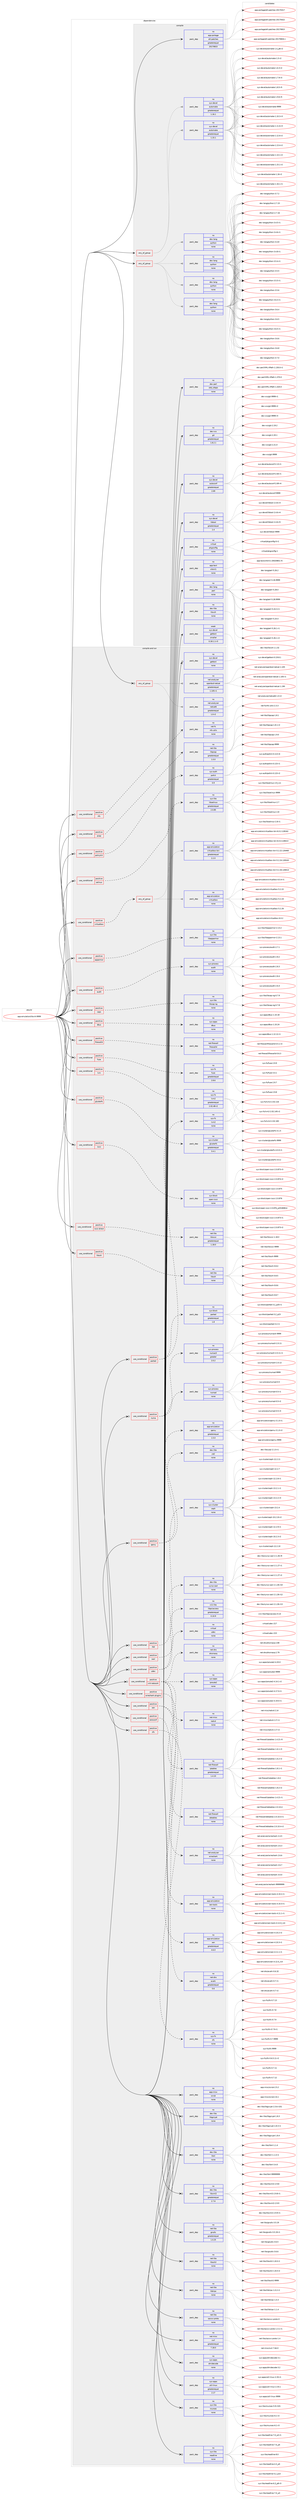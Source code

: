 digraph prolog {

# *************
# Graph options
# *************

newrank=true;
concentrate=true;
compound=true;
graph [rankdir=LR,fontname=Helvetica,fontsize=10,ranksep=1.5];#, ranksep=2.5, nodesep=0.2];
edge  [arrowhead=vee];
node  [fontname=Helvetica,fontsize=10];

# **********
# The ebuild
# **********

subgraph cluster_leftcol {
color=gray;
rank=same;
label=<<i>ebuild</i>>;
id [label="app-emulation/libvirt-9999", color=red, width=4, href="../app-emulation/libvirt-9999.svg"];
}

# ****************
# The dependencies
# ****************

subgraph cluster_midcol {
color=gray;
label=<<i>dependencies</i>>;
subgraph cluster_compile {
fillcolor="#eeeeee";
style=filled;
label=<<i>compile</i>>;
subgraph any19469 {
dependency1286862 [label=<<TABLE BORDER="0" CELLBORDER="1" CELLSPACING="0" CELLPADDING="4"><TR><TD CELLPADDING="10">any_of_group</TD></TR></TABLE>>, shape=none, color=red];subgraph pack916659 {
dependency1286863 [label=<<TABLE BORDER="0" CELLBORDER="1" CELLSPACING="0" CELLPADDING="4" WIDTH="220"><TR><TD ROWSPAN="6" CELLPADDING="30">pack_dep</TD></TR><TR><TD WIDTH="110">no</TD></TR><TR><TD>dev-lang</TD></TR><TR><TD>python</TD></TR><TR><TD>none</TD></TR><TR><TD></TD></TR></TABLE>>, shape=none, color=blue];
}
dependency1286862:e -> dependency1286863:w [weight=20,style="dotted",arrowhead="oinv"];
subgraph pack916660 {
dependency1286864 [label=<<TABLE BORDER="0" CELLBORDER="1" CELLSPACING="0" CELLPADDING="4" WIDTH="220"><TR><TD ROWSPAN="6" CELLPADDING="30">pack_dep</TD></TR><TR><TD WIDTH="110">no</TD></TR><TR><TD>dev-lang</TD></TR><TR><TD>python</TD></TR><TR><TD>none</TD></TR><TR><TD></TD></TR></TABLE>>, shape=none, color=blue];
}
dependency1286862:e -> dependency1286864:w [weight=20,style="dotted",arrowhead="oinv"];
subgraph pack916661 {
dependency1286865 [label=<<TABLE BORDER="0" CELLBORDER="1" CELLSPACING="0" CELLPADDING="4" WIDTH="220"><TR><TD ROWSPAN="6" CELLPADDING="30">pack_dep</TD></TR><TR><TD WIDTH="110">no</TD></TR><TR><TD>dev-lang</TD></TR><TR><TD>python</TD></TR><TR><TD>none</TD></TR><TR><TD></TD></TR></TABLE>>, shape=none, color=blue];
}
dependency1286862:e -> dependency1286865:w [weight=20,style="dotted",arrowhead="oinv"];
subgraph pack916662 {
dependency1286866 [label=<<TABLE BORDER="0" CELLBORDER="1" CELLSPACING="0" CELLPADDING="4" WIDTH="220"><TR><TD ROWSPAN="6" CELLPADDING="30">pack_dep</TD></TR><TR><TD WIDTH="110">no</TD></TR><TR><TD>dev-lang</TD></TR><TR><TD>python</TD></TR><TR><TD>none</TD></TR><TR><TD></TD></TR></TABLE>>, shape=none, color=blue];
}
dependency1286862:e -> dependency1286866:w [weight=20,style="dotted",arrowhead="oinv"];
}
id:e -> dependency1286862:w [weight=20,style="solid",arrowhead="vee"];
subgraph any19470 {
dependency1286867 [label=<<TABLE BORDER="0" CELLBORDER="1" CELLSPACING="0" CELLPADDING="4"><TR><TD CELLPADDING="10">any_of_group</TD></TR></TABLE>>, shape=none, color=red];subgraph pack916663 {
dependency1286868 [label=<<TABLE BORDER="0" CELLBORDER="1" CELLSPACING="0" CELLPADDING="4" WIDTH="220"><TR><TD ROWSPAN="6" CELLPADDING="30">pack_dep</TD></TR><TR><TD WIDTH="110">no</TD></TR><TR><TD>sys-devel</TD></TR><TR><TD>automake</TD></TR><TR><TD>greaterequal</TD></TR><TR><TD>1.16.1</TD></TR></TABLE>>, shape=none, color=blue];
}
dependency1286867:e -> dependency1286868:w [weight=20,style="dotted",arrowhead="oinv"];
subgraph pack916664 {
dependency1286869 [label=<<TABLE BORDER="0" CELLBORDER="1" CELLSPACING="0" CELLPADDING="4" WIDTH="220"><TR><TD ROWSPAN="6" CELLPADDING="30">pack_dep</TD></TR><TR><TD WIDTH="110">no</TD></TR><TR><TD>sys-devel</TD></TR><TR><TD>automake</TD></TR><TR><TD>greaterequal</TD></TR><TR><TD>1.15.1</TD></TR></TABLE>>, shape=none, color=blue];
}
dependency1286867:e -> dependency1286869:w [weight=20,style="dotted",arrowhead="oinv"];
}
id:e -> dependency1286867:w [weight=20,style="solid",arrowhead="vee"];
subgraph pack916665 {
dependency1286870 [label=<<TABLE BORDER="0" CELLBORDER="1" CELLSPACING="0" CELLPADDING="4" WIDTH="220"><TR><TD ROWSPAN="6" CELLPADDING="30">pack_dep</TD></TR><TR><TD WIDTH="110">no</TD></TR><TR><TD>app-portage</TD></TR><TR><TD>elt-patches</TD></TR><TR><TD>greaterequal</TD></TR><TR><TD>20170815</TD></TR></TABLE>>, shape=none, color=blue];
}
id:e -> dependency1286870:w [weight=20,style="solid",arrowhead="vee"];
subgraph pack916666 {
dependency1286871 [label=<<TABLE BORDER="0" CELLBORDER="1" CELLSPACING="0" CELLPADDING="4" WIDTH="220"><TR><TD ROWSPAN="6" CELLPADDING="30">pack_dep</TD></TR><TR><TD WIDTH="110">no</TD></TR><TR><TD>app-text</TD></TR><TR><TD>xhtml1</TD></TR><TR><TD>none</TD></TR><TR><TD></TD></TR></TABLE>>, shape=none, color=blue];
}
id:e -> dependency1286871:w [weight=20,style="solid",arrowhead="vee"];
subgraph pack916667 {
dependency1286872 [label=<<TABLE BORDER="0" CELLBORDER="1" CELLSPACING="0" CELLPADDING="4" WIDTH="220"><TR><TD ROWSPAN="6" CELLPADDING="30">pack_dep</TD></TR><TR><TD WIDTH="110">no</TD></TR><TR><TD>dev-lang</TD></TR><TR><TD>perl</TD></TR><TR><TD>none</TD></TR><TR><TD></TD></TR></TABLE>>, shape=none, color=blue];
}
id:e -> dependency1286872:w [weight=20,style="solid",arrowhead="vee"];
subgraph pack916668 {
dependency1286873 [label=<<TABLE BORDER="0" CELLBORDER="1" CELLSPACING="0" CELLPADDING="4" WIDTH="220"><TR><TD ROWSPAN="6" CELLPADDING="30">pack_dep</TD></TR><TR><TD WIDTH="110">no</TD></TR><TR><TD>dev-libs</TD></TR><TR><TD>libxslt</TD></TR><TR><TD>none</TD></TR><TR><TD></TD></TR></TABLE>>, shape=none, color=blue];
}
id:e -> dependency1286873:w [weight=20,style="solid",arrowhead="vee"];
subgraph pack916669 {
dependency1286874 [label=<<TABLE BORDER="0" CELLBORDER="1" CELLSPACING="0" CELLPADDING="4" WIDTH="220"><TR><TD ROWSPAN="6" CELLPADDING="30">pack_dep</TD></TR><TR><TD WIDTH="110">no</TD></TR><TR><TD>dev-perl</TD></TR><TR><TD>XML-XPath</TD></TR><TR><TD>none</TD></TR><TR><TD></TD></TR></TABLE>>, shape=none, color=blue];
}
id:e -> dependency1286874:w [weight=20,style="solid",arrowhead="vee"];
subgraph pack916670 {
dependency1286875 [label=<<TABLE BORDER="0" CELLBORDER="1" CELLSPACING="0" CELLPADDING="4" WIDTH="220"><TR><TD ROWSPAN="6" CELLPADDING="30">pack_dep</TD></TR><TR><TD WIDTH="110">no</TD></TR><TR><TD>dev-vcs</TD></TR><TR><TD>git</TD></TR><TR><TD>greaterequal</TD></TR><TR><TD>1.8.2.1</TD></TR></TABLE>>, shape=none, color=blue];
}
id:e -> dependency1286875:w [weight=20,style="solid",arrowhead="vee"];
subgraph pack916671 {
dependency1286876 [label=<<TABLE BORDER="0" CELLBORDER="1" CELLSPACING="0" CELLPADDING="4" WIDTH="220"><TR><TD ROWSPAN="6" CELLPADDING="30">pack_dep</TD></TR><TR><TD WIDTH="110">no</TD></TR><TR><TD>sys-devel</TD></TR><TR><TD>autoconf</TD></TR><TR><TD>greaterequal</TD></TR><TR><TD>2.69</TD></TR></TABLE>>, shape=none, color=blue];
}
id:e -> dependency1286876:w [weight=20,style="solid",arrowhead="vee"];
subgraph pack916672 {
dependency1286877 [label=<<TABLE BORDER="0" CELLBORDER="1" CELLSPACING="0" CELLPADDING="4" WIDTH="220"><TR><TD ROWSPAN="6" CELLPADDING="30">pack_dep</TD></TR><TR><TD WIDTH="110">no</TD></TR><TR><TD>sys-devel</TD></TR><TR><TD>libtool</TD></TR><TR><TD>greaterequal</TD></TR><TR><TD>2.4</TD></TR></TABLE>>, shape=none, color=blue];
}
id:e -> dependency1286877:w [weight=20,style="solid",arrowhead="vee"];
subgraph pack916673 {
dependency1286878 [label=<<TABLE BORDER="0" CELLBORDER="1" CELLSPACING="0" CELLPADDING="4" WIDTH="220"><TR><TD ROWSPAN="6" CELLPADDING="30">pack_dep</TD></TR><TR><TD WIDTH="110">no</TD></TR><TR><TD>virtual</TD></TR><TR><TD>pkgconfig</TD></TR><TR><TD>none</TD></TR><TR><TD></TD></TR></TABLE>>, shape=none, color=blue];
}
id:e -> dependency1286878:w [weight=20,style="solid",arrowhead="vee"];
subgraph pack916674 {
dependency1286879 [label=<<TABLE BORDER="0" CELLBORDER="1" CELLSPACING="0" CELLPADDING="4" WIDTH="220"><TR><TD ROWSPAN="6" CELLPADDING="30">pack_dep</TD></TR><TR><TD WIDTH="110">weak</TD></TR><TR><TD>sys-devel</TD></TR><TR><TD>gettext</TD></TR><TR><TD>smaller</TD></TR><TR><TD>0.18.1.1-r3</TD></TR></TABLE>>, shape=none, color=blue];
}
id:e -> dependency1286879:w [weight=20,style="solid",arrowhead="vee"];
}
subgraph cluster_compileandrun {
fillcolor="#eeeeee";
style=filled;
label=<<i>compile and run</i>>;
subgraph any19471 {
dependency1286880 [label=<<TABLE BORDER="0" CELLBORDER="1" CELLSPACING="0" CELLPADDING="4"><TR><TD CELLPADDING="10">any_of_group</TD></TR></TABLE>>, shape=none, color=red];subgraph pack916675 {
dependency1286881 [label=<<TABLE BORDER="0" CELLBORDER="1" CELLSPACING="0" CELLPADDING="4" WIDTH="220"><TR><TD ROWSPAN="6" CELLPADDING="30">pack_dep</TD></TR><TR><TD WIDTH="110">no</TD></TR><TR><TD>net-analyzer</TD></TR><TR><TD>netcat6</TD></TR><TR><TD>greaterequal</TD></TR><TR><TD>1.0-r2</TD></TR></TABLE>>, shape=none, color=blue];
}
dependency1286880:e -> dependency1286881:w [weight=20,style="dotted",arrowhead="oinv"];
subgraph pack916676 {
dependency1286882 [label=<<TABLE BORDER="0" CELLBORDER="1" CELLSPACING="0" CELLPADDING="4" WIDTH="220"><TR><TD ROWSPAN="6" CELLPADDING="30">pack_dep</TD></TR><TR><TD WIDTH="110">no</TD></TR><TR><TD>net-analyzer</TD></TR><TR><TD>openbsd-netcat</TD></TR><TR><TD>greaterequal</TD></TR><TR><TD>1.105-r1</TD></TR></TABLE>>, shape=none, color=blue];
}
dependency1286880:e -> dependency1286882:w [weight=20,style="dotted",arrowhead="oinv"];
}
id:e -> dependency1286880:w [weight=20,style="solid",arrowhead="odotvee"];
subgraph cond350206 {
dependency1286883 [label=<<TABLE BORDER="0" CELLBORDER="1" CELLSPACING="0" CELLPADDING="4"><TR><TD ROWSPAN="3" CELLPADDING="10">use_conditional</TD></TR><TR><TD>positive</TD></TR><TR><TD>apparmor</TD></TR></TABLE>>, shape=none, color=red];
subgraph pack916677 {
dependency1286884 [label=<<TABLE BORDER="0" CELLBORDER="1" CELLSPACING="0" CELLPADDING="4" WIDTH="220"><TR><TD ROWSPAN="6" CELLPADDING="30">pack_dep</TD></TR><TR><TD WIDTH="110">no</TD></TR><TR><TD>sys-libs</TD></TR><TR><TD>libapparmor</TD></TR><TR><TD>none</TD></TR><TR><TD></TD></TR></TABLE>>, shape=none, color=blue];
}
dependency1286883:e -> dependency1286884:w [weight=20,style="dashed",arrowhead="vee"];
}
id:e -> dependency1286883:w [weight=20,style="solid",arrowhead="odotvee"];
subgraph cond350207 {
dependency1286885 [label=<<TABLE BORDER="0" CELLBORDER="1" CELLSPACING="0" CELLPADDING="4"><TR><TD ROWSPAN="3" CELLPADDING="10">use_conditional</TD></TR><TR><TD>positive</TD></TR><TR><TD>audit</TD></TR></TABLE>>, shape=none, color=red];
subgraph pack916678 {
dependency1286886 [label=<<TABLE BORDER="0" CELLBORDER="1" CELLSPACING="0" CELLPADDING="4" WIDTH="220"><TR><TD ROWSPAN="6" CELLPADDING="30">pack_dep</TD></TR><TR><TD WIDTH="110">no</TD></TR><TR><TD>sys-process</TD></TR><TR><TD>audit</TD></TR><TR><TD>none</TD></TR><TR><TD></TD></TR></TABLE>>, shape=none, color=blue];
}
dependency1286885:e -> dependency1286886:w [weight=20,style="dashed",arrowhead="vee"];
}
id:e -> dependency1286885:w [weight=20,style="solid",arrowhead="odotvee"];
subgraph cond350208 {
dependency1286887 [label=<<TABLE BORDER="0" CELLBORDER="1" CELLSPACING="0" CELLPADDING="4"><TR><TD ROWSPAN="3" CELLPADDING="10">use_conditional</TD></TR><TR><TD>positive</TD></TR><TR><TD>caps</TD></TR></TABLE>>, shape=none, color=red];
subgraph pack916679 {
dependency1286888 [label=<<TABLE BORDER="0" CELLBORDER="1" CELLSPACING="0" CELLPADDING="4" WIDTH="220"><TR><TD ROWSPAN="6" CELLPADDING="30">pack_dep</TD></TR><TR><TD WIDTH="110">no</TD></TR><TR><TD>sys-libs</TD></TR><TR><TD>libcap-ng</TD></TR><TR><TD>none</TD></TR><TR><TD></TD></TR></TABLE>>, shape=none, color=blue];
}
dependency1286887:e -> dependency1286888:w [weight=20,style="dashed",arrowhead="vee"];
}
id:e -> dependency1286887:w [weight=20,style="solid",arrowhead="odotvee"];
subgraph cond350209 {
dependency1286889 [label=<<TABLE BORDER="0" CELLBORDER="1" CELLSPACING="0" CELLPADDING="4"><TR><TD ROWSPAN="3" CELLPADDING="10">use_conditional</TD></TR><TR><TD>positive</TD></TR><TR><TD>dbus</TD></TR></TABLE>>, shape=none, color=red];
subgraph pack916680 {
dependency1286890 [label=<<TABLE BORDER="0" CELLBORDER="1" CELLSPACING="0" CELLPADDING="4" WIDTH="220"><TR><TD ROWSPAN="6" CELLPADDING="30">pack_dep</TD></TR><TR><TD WIDTH="110">no</TD></TR><TR><TD>sys-apps</TD></TR><TR><TD>dbus</TD></TR><TR><TD>none</TD></TR><TR><TD></TD></TR></TABLE>>, shape=none, color=blue];
}
dependency1286889:e -> dependency1286890:w [weight=20,style="dashed",arrowhead="vee"];
}
id:e -> dependency1286889:w [weight=20,style="solid",arrowhead="odotvee"];
subgraph cond350210 {
dependency1286891 [label=<<TABLE BORDER="0" CELLBORDER="1" CELLSPACING="0" CELLPADDING="4"><TR><TD ROWSPAN="3" CELLPADDING="10">use_conditional</TD></TR><TR><TD>positive</TD></TR><TR><TD>firewalld</TD></TR></TABLE>>, shape=none, color=red];
subgraph pack916681 {
dependency1286892 [label=<<TABLE BORDER="0" CELLBORDER="1" CELLSPACING="0" CELLPADDING="4" WIDTH="220"><TR><TD ROWSPAN="6" CELLPADDING="30">pack_dep</TD></TR><TR><TD WIDTH="110">no</TD></TR><TR><TD>net-firewall</TD></TR><TR><TD>firewalld</TD></TR><TR><TD>none</TD></TR><TR><TD></TD></TR></TABLE>>, shape=none, color=blue];
}
dependency1286891:e -> dependency1286892:w [weight=20,style="dashed",arrowhead="vee"];
}
id:e -> dependency1286891:w [weight=20,style="solid",arrowhead="odotvee"];
subgraph cond350211 {
dependency1286893 [label=<<TABLE BORDER="0" CELLBORDER="1" CELLSPACING="0" CELLPADDING="4"><TR><TD ROWSPAN="3" CELLPADDING="10">use_conditional</TD></TR><TR><TD>positive</TD></TR><TR><TD>fuse</TD></TR></TABLE>>, shape=none, color=red];
subgraph pack916682 {
dependency1286894 [label=<<TABLE BORDER="0" CELLBORDER="1" CELLSPACING="0" CELLPADDING="4" WIDTH="220"><TR><TD ROWSPAN="6" CELLPADDING="30">pack_dep</TD></TR><TR><TD WIDTH="110">no</TD></TR><TR><TD>sys-fs</TD></TR><TR><TD>fuse</TD></TR><TR><TD>greaterequal</TD></TR><TR><TD>2.8.6</TD></TR></TABLE>>, shape=none, color=blue];
}
dependency1286893:e -> dependency1286894:w [weight=20,style="dashed",arrowhead="vee"];
}
id:e -> dependency1286893:w [weight=20,style="solid",arrowhead="odotvee"];
subgraph cond350212 {
dependency1286895 [label=<<TABLE BORDER="0" CELLBORDER="1" CELLSPACING="0" CELLPADDING="4"><TR><TD ROWSPAN="3" CELLPADDING="10">use_conditional</TD></TR><TR><TD>positive</TD></TR><TR><TD>glusterfs</TD></TR></TABLE>>, shape=none, color=red];
subgraph pack916683 {
dependency1286896 [label=<<TABLE BORDER="0" CELLBORDER="1" CELLSPACING="0" CELLPADDING="4" WIDTH="220"><TR><TD ROWSPAN="6" CELLPADDING="30">pack_dep</TD></TR><TR><TD WIDTH="110">no</TD></TR><TR><TD>sys-cluster</TD></TR><TR><TD>glusterfs</TD></TR><TR><TD>greaterequal</TD></TR><TR><TD>3.4.1</TD></TR></TABLE>>, shape=none, color=blue];
}
dependency1286895:e -> dependency1286896:w [weight=20,style="dashed",arrowhead="vee"];
}
id:e -> dependency1286895:w [weight=20,style="solid",arrowhead="odotvee"];
subgraph cond350213 {
dependency1286897 [label=<<TABLE BORDER="0" CELLBORDER="1" CELLSPACING="0" CELLPADDING="4"><TR><TD ROWSPAN="3" CELLPADDING="10">use_conditional</TD></TR><TR><TD>positive</TD></TR><TR><TD>iscsi</TD></TR></TABLE>>, shape=none, color=red];
subgraph pack916684 {
dependency1286898 [label=<<TABLE BORDER="0" CELLBORDER="1" CELLSPACING="0" CELLPADDING="4" WIDTH="220"><TR><TD ROWSPAN="6" CELLPADDING="30">pack_dep</TD></TR><TR><TD WIDTH="110">no</TD></TR><TR><TD>sys-block</TD></TR><TR><TD>open-iscsi</TD></TR><TR><TD>none</TD></TR><TR><TD></TD></TR></TABLE>>, shape=none, color=blue];
}
dependency1286897:e -> dependency1286898:w [weight=20,style="dashed",arrowhead="vee"];
}
id:e -> dependency1286897:w [weight=20,style="solid",arrowhead="odotvee"];
subgraph cond350214 {
dependency1286899 [label=<<TABLE BORDER="0" CELLBORDER="1" CELLSPACING="0" CELLPADDING="4"><TR><TD ROWSPAN="3" CELLPADDING="10">use_conditional</TD></TR><TR><TD>positive</TD></TR><TR><TD>iscsi-direct</TD></TR></TABLE>>, shape=none, color=red];
subgraph pack916685 {
dependency1286900 [label=<<TABLE BORDER="0" CELLBORDER="1" CELLSPACING="0" CELLPADDING="4" WIDTH="220"><TR><TD ROWSPAN="6" CELLPADDING="30">pack_dep</TD></TR><TR><TD WIDTH="110">no</TD></TR><TR><TD>net-libs</TD></TR><TR><TD>libiscsi</TD></TR><TR><TD>greaterequal</TD></TR><TR><TD>1.18.0</TD></TR></TABLE>>, shape=none, color=blue];
}
dependency1286899:e -> dependency1286900:w [weight=20,style="dashed",arrowhead="vee"];
}
id:e -> dependency1286899:w [weight=20,style="solid",arrowhead="odotvee"];
subgraph cond350215 {
dependency1286901 [label=<<TABLE BORDER="0" CELLBORDER="1" CELLSPACING="0" CELLPADDING="4"><TR><TD ROWSPAN="3" CELLPADDING="10">use_conditional</TD></TR><TR><TD>positive</TD></TR><TR><TD>libssh</TD></TR></TABLE>>, shape=none, color=red];
subgraph pack916686 {
dependency1286902 [label=<<TABLE BORDER="0" CELLBORDER="1" CELLSPACING="0" CELLPADDING="4" WIDTH="220"><TR><TD ROWSPAN="6" CELLPADDING="30">pack_dep</TD></TR><TR><TD WIDTH="110">no</TD></TR><TR><TD>net-libs</TD></TR><TR><TD>libssh</TD></TR><TR><TD>none</TD></TR><TR><TD></TD></TR></TABLE>>, shape=none, color=blue];
}
dependency1286901:e -> dependency1286902:w [weight=20,style="dashed",arrowhead="vee"];
}
id:e -> dependency1286901:w [weight=20,style="solid",arrowhead="odotvee"];
subgraph cond350216 {
dependency1286903 [label=<<TABLE BORDER="0" CELLBORDER="1" CELLSPACING="0" CELLPADDING="4"><TR><TD ROWSPAN="3" CELLPADDING="10">use_conditional</TD></TR><TR><TD>positive</TD></TR><TR><TD>lvm</TD></TR></TABLE>>, shape=none, color=red];
subgraph pack916687 {
dependency1286904 [label=<<TABLE BORDER="0" CELLBORDER="1" CELLSPACING="0" CELLPADDING="4" WIDTH="220"><TR><TD ROWSPAN="6" CELLPADDING="30">pack_dep</TD></TR><TR><TD WIDTH="110">no</TD></TR><TR><TD>sys-fs</TD></TR><TR><TD>lvm2</TD></TR><TR><TD>greaterequal</TD></TR><TR><TD>2.02.48-r2</TD></TR></TABLE>>, shape=none, color=blue];
}
dependency1286903:e -> dependency1286904:w [weight=20,style="dashed",arrowhead="vee"];
}
id:e -> dependency1286903:w [weight=20,style="solid",arrowhead="odotvee"];
subgraph cond350217 {
dependency1286905 [label=<<TABLE BORDER="0" CELLBORDER="1" CELLSPACING="0" CELLPADDING="4"><TR><TD ROWSPAN="3" CELLPADDING="10">use_conditional</TD></TR><TR><TD>positive</TD></TR><TR><TD>nfs</TD></TR></TABLE>>, shape=none, color=red];
subgraph pack916688 {
dependency1286906 [label=<<TABLE BORDER="0" CELLBORDER="1" CELLSPACING="0" CELLPADDING="4" WIDTH="220"><TR><TD ROWSPAN="6" CELLPADDING="30">pack_dep</TD></TR><TR><TD WIDTH="110">no</TD></TR><TR><TD>net-fs</TD></TR><TR><TD>nfs-utils</TD></TR><TR><TD>none</TD></TR><TR><TD></TD></TR></TABLE>>, shape=none, color=blue];
}
dependency1286905:e -> dependency1286906:w [weight=20,style="dashed",arrowhead="vee"];
}
id:e -> dependency1286905:w [weight=20,style="solid",arrowhead="odotvee"];
subgraph cond350218 {
dependency1286907 [label=<<TABLE BORDER="0" CELLBORDER="1" CELLSPACING="0" CELLPADDING="4"><TR><TD ROWSPAN="3" CELLPADDING="10">use_conditional</TD></TR><TR><TD>positive</TD></TR><TR><TD>numa</TD></TR></TABLE>>, shape=none, color=red];
subgraph pack916689 {
dependency1286908 [label=<<TABLE BORDER="0" CELLBORDER="1" CELLSPACING="0" CELLPADDING="4" WIDTH="220"><TR><TD ROWSPAN="6" CELLPADDING="30">pack_dep</TD></TR><TR><TD WIDTH="110">no</TD></TR><TR><TD>sys-process</TD></TR><TR><TD>numactl</TD></TR><TR><TD>greater</TD></TR><TR><TD>2.0.2</TD></TR></TABLE>>, shape=none, color=blue];
}
dependency1286907:e -> dependency1286908:w [weight=20,style="dashed",arrowhead="vee"];
subgraph pack916690 {
dependency1286909 [label=<<TABLE BORDER="0" CELLBORDER="1" CELLSPACING="0" CELLPADDING="4" WIDTH="220"><TR><TD ROWSPAN="6" CELLPADDING="30">pack_dep</TD></TR><TR><TD WIDTH="110">no</TD></TR><TR><TD>sys-process</TD></TR><TR><TD>numad</TD></TR><TR><TD>none</TD></TR><TR><TD></TD></TR></TABLE>>, shape=none, color=blue];
}
dependency1286907:e -> dependency1286909:w [weight=20,style="dashed",arrowhead="vee"];
}
id:e -> dependency1286907:w [weight=20,style="solid",arrowhead="odotvee"];
subgraph cond350219 {
dependency1286910 [label=<<TABLE BORDER="0" CELLBORDER="1" CELLSPACING="0" CELLPADDING="4"><TR><TD ROWSPAN="3" CELLPADDING="10">use_conditional</TD></TR><TR><TD>positive</TD></TR><TR><TD>parted</TD></TR></TABLE>>, shape=none, color=red];
subgraph pack916691 {
dependency1286911 [label=<<TABLE BORDER="0" CELLBORDER="1" CELLSPACING="0" CELLPADDING="4" WIDTH="220"><TR><TD ROWSPAN="6" CELLPADDING="30">pack_dep</TD></TR><TR><TD WIDTH="110">no</TD></TR><TR><TD>sys-block</TD></TR><TR><TD>parted</TD></TR><TR><TD>greaterequal</TD></TR><TR><TD>1.8</TD></TR></TABLE>>, shape=none, color=blue];
}
dependency1286910:e -> dependency1286911:w [weight=20,style="dashed",arrowhead="vee"];
subgraph pack916692 {
dependency1286912 [label=<<TABLE BORDER="0" CELLBORDER="1" CELLSPACING="0" CELLPADDING="4" WIDTH="220"><TR><TD ROWSPAN="6" CELLPADDING="30">pack_dep</TD></TR><TR><TD WIDTH="110">no</TD></TR><TR><TD>sys-fs</TD></TR><TR><TD>lvm2</TD></TR><TR><TD>none</TD></TR><TR><TD></TD></TR></TABLE>>, shape=none, color=blue];
}
dependency1286910:e -> dependency1286912:w [weight=20,style="dashed",arrowhead="vee"];
}
id:e -> dependency1286910:w [weight=20,style="solid",arrowhead="odotvee"];
subgraph cond350220 {
dependency1286913 [label=<<TABLE BORDER="0" CELLBORDER="1" CELLSPACING="0" CELLPADDING="4"><TR><TD ROWSPAN="3" CELLPADDING="10">use_conditional</TD></TR><TR><TD>positive</TD></TR><TR><TD>pcap</TD></TR></TABLE>>, shape=none, color=red];
subgraph pack916693 {
dependency1286914 [label=<<TABLE BORDER="0" CELLBORDER="1" CELLSPACING="0" CELLPADDING="4" WIDTH="220"><TR><TD ROWSPAN="6" CELLPADDING="30">pack_dep</TD></TR><TR><TD WIDTH="110">no</TD></TR><TR><TD>net-libs</TD></TR><TR><TD>libpcap</TD></TR><TR><TD>greaterequal</TD></TR><TR><TD>1.0.0</TD></TR></TABLE>>, shape=none, color=blue];
}
dependency1286913:e -> dependency1286914:w [weight=20,style="dashed",arrowhead="vee"];
}
id:e -> dependency1286913:w [weight=20,style="solid",arrowhead="odotvee"];
subgraph cond350221 {
dependency1286915 [label=<<TABLE BORDER="0" CELLBORDER="1" CELLSPACING="0" CELLPADDING="4"><TR><TD ROWSPAN="3" CELLPADDING="10">use_conditional</TD></TR><TR><TD>positive</TD></TR><TR><TD>policykit</TD></TR></TABLE>>, shape=none, color=red];
subgraph pack916694 {
dependency1286916 [label=<<TABLE BORDER="0" CELLBORDER="1" CELLSPACING="0" CELLPADDING="4" WIDTH="220"><TR><TD ROWSPAN="6" CELLPADDING="30">pack_dep</TD></TR><TR><TD WIDTH="110">no</TD></TR><TR><TD>sys-auth</TD></TR><TR><TD>polkit</TD></TR><TR><TD>greaterequal</TD></TR><TR><TD>0.9</TD></TR></TABLE>>, shape=none, color=blue];
}
dependency1286915:e -> dependency1286916:w [weight=20,style="dashed",arrowhead="vee"];
}
id:e -> dependency1286915:w [weight=20,style="solid",arrowhead="odotvee"];
subgraph cond350222 {
dependency1286917 [label=<<TABLE BORDER="0" CELLBORDER="1" CELLSPACING="0" CELLPADDING="4"><TR><TD ROWSPAN="3" CELLPADDING="10">use_conditional</TD></TR><TR><TD>positive</TD></TR><TR><TD>qemu</TD></TR></TABLE>>, shape=none, color=red];
subgraph pack916695 {
dependency1286918 [label=<<TABLE BORDER="0" CELLBORDER="1" CELLSPACING="0" CELLPADDING="4" WIDTH="220"><TR><TD ROWSPAN="6" CELLPADDING="30">pack_dep</TD></TR><TR><TD WIDTH="110">no</TD></TR><TR><TD>app-emulation</TD></TR><TR><TD>qemu</TD></TR><TR><TD>greaterequal</TD></TR><TR><TD>1.5.0</TD></TR></TABLE>>, shape=none, color=blue];
}
dependency1286917:e -> dependency1286918:w [weight=20,style="dashed",arrowhead="vee"];
subgraph pack916696 {
dependency1286919 [label=<<TABLE BORDER="0" CELLBORDER="1" CELLSPACING="0" CELLPADDING="4" WIDTH="220"><TR><TD ROWSPAN="6" CELLPADDING="30">pack_dep</TD></TR><TR><TD WIDTH="110">no</TD></TR><TR><TD>dev-libs</TD></TR><TR><TD>yajl</TD></TR><TR><TD>none</TD></TR><TR><TD></TD></TR></TABLE>>, shape=none, color=blue];
}
dependency1286917:e -> dependency1286919:w [weight=20,style="dashed",arrowhead="vee"];
}
id:e -> dependency1286917:w [weight=20,style="solid",arrowhead="odotvee"];
subgraph cond350223 {
dependency1286920 [label=<<TABLE BORDER="0" CELLBORDER="1" CELLSPACING="0" CELLPADDING="4"><TR><TD ROWSPAN="3" CELLPADDING="10">use_conditional</TD></TR><TR><TD>positive</TD></TR><TR><TD>rbd</TD></TR></TABLE>>, shape=none, color=red];
subgraph pack916697 {
dependency1286921 [label=<<TABLE BORDER="0" CELLBORDER="1" CELLSPACING="0" CELLPADDING="4" WIDTH="220"><TR><TD ROWSPAN="6" CELLPADDING="30">pack_dep</TD></TR><TR><TD WIDTH="110">no</TD></TR><TR><TD>sys-cluster</TD></TR><TR><TD>ceph</TD></TR><TR><TD>none</TD></TR><TR><TD></TD></TR></TABLE>>, shape=none, color=blue];
}
dependency1286920:e -> dependency1286921:w [weight=20,style="dashed",arrowhead="vee"];
}
id:e -> dependency1286920:w [weight=20,style="solid",arrowhead="odotvee"];
subgraph cond350224 {
dependency1286922 [label=<<TABLE BORDER="0" CELLBORDER="1" CELLSPACING="0" CELLPADDING="4"><TR><TD ROWSPAN="3" CELLPADDING="10">use_conditional</TD></TR><TR><TD>positive</TD></TR><TR><TD>sasl</TD></TR></TABLE>>, shape=none, color=red];
subgraph pack916698 {
dependency1286923 [label=<<TABLE BORDER="0" CELLBORDER="1" CELLSPACING="0" CELLPADDING="4" WIDTH="220"><TR><TD ROWSPAN="6" CELLPADDING="30">pack_dep</TD></TR><TR><TD WIDTH="110">no</TD></TR><TR><TD>dev-libs</TD></TR><TR><TD>cyrus-sasl</TD></TR><TR><TD>none</TD></TR><TR><TD></TD></TR></TABLE>>, shape=none, color=blue];
}
dependency1286922:e -> dependency1286923:w [weight=20,style="dashed",arrowhead="vee"];
}
id:e -> dependency1286922:w [weight=20,style="solid",arrowhead="odotvee"];
subgraph cond350225 {
dependency1286924 [label=<<TABLE BORDER="0" CELLBORDER="1" CELLSPACING="0" CELLPADDING="4"><TR><TD ROWSPAN="3" CELLPADDING="10">use_conditional</TD></TR><TR><TD>positive</TD></TR><TR><TD>selinux</TD></TR></TABLE>>, shape=none, color=red];
subgraph pack916699 {
dependency1286925 [label=<<TABLE BORDER="0" CELLBORDER="1" CELLSPACING="0" CELLPADDING="4" WIDTH="220"><TR><TD ROWSPAN="6" CELLPADDING="30">pack_dep</TD></TR><TR><TD WIDTH="110">no</TD></TR><TR><TD>sys-libs</TD></TR><TR><TD>libselinux</TD></TR><TR><TD>greaterequal</TD></TR><TR><TD>2.0.85</TD></TR></TABLE>>, shape=none, color=blue];
}
dependency1286924:e -> dependency1286925:w [weight=20,style="dashed",arrowhead="vee"];
}
id:e -> dependency1286924:w [weight=20,style="solid",arrowhead="odotvee"];
subgraph cond350226 {
dependency1286926 [label=<<TABLE BORDER="0" CELLBORDER="1" CELLSPACING="0" CELLPADDING="4"><TR><TD ROWSPAN="3" CELLPADDING="10">use_conditional</TD></TR><TR><TD>positive</TD></TR><TR><TD>udev</TD></TR></TABLE>>, shape=none, color=red];
subgraph pack916700 {
dependency1286927 [label=<<TABLE BORDER="0" CELLBORDER="1" CELLSPACING="0" CELLPADDING="4" WIDTH="220"><TR><TD ROWSPAN="6" CELLPADDING="30">pack_dep</TD></TR><TR><TD WIDTH="110">no</TD></TR><TR><TD>virtual</TD></TR><TR><TD>udev</TD></TR><TR><TD>none</TD></TR><TR><TD></TD></TR></TABLE>>, shape=none, color=blue];
}
dependency1286926:e -> dependency1286927:w [weight=20,style="dashed",arrowhead="vee"];
subgraph pack916701 {
dependency1286928 [label=<<TABLE BORDER="0" CELLBORDER="1" CELLSPACING="0" CELLPADDING="4" WIDTH="220"><TR><TD ROWSPAN="6" CELLPADDING="30">pack_dep</TD></TR><TR><TD WIDTH="110">no</TD></TR><TR><TD>x11-libs</TD></TR><TR><TD>libpciaccess</TD></TR><TR><TD>greaterequal</TD></TR><TR><TD>0.10.9</TD></TR></TABLE>>, shape=none, color=blue];
}
dependency1286926:e -> dependency1286928:w [weight=20,style="dashed",arrowhead="vee"];
}
id:e -> dependency1286926:w [weight=20,style="solid",arrowhead="odotvee"];
subgraph cond350227 {
dependency1286929 [label=<<TABLE BORDER="0" CELLBORDER="1" CELLSPACING="0" CELLPADDING="4"><TR><TD ROWSPAN="3" CELLPADDING="10">use_conditional</TD></TR><TR><TD>positive</TD></TR><TR><TD>virt-network</TD></TR></TABLE>>, shape=none, color=red];
subgraph pack916702 {
dependency1286930 [label=<<TABLE BORDER="0" CELLBORDER="1" CELLSPACING="0" CELLPADDING="4" WIDTH="220"><TR><TD ROWSPAN="6" CELLPADDING="30">pack_dep</TD></TR><TR><TD WIDTH="110">no</TD></TR><TR><TD>net-dns</TD></TR><TR><TD>dnsmasq</TD></TR><TR><TD>none</TD></TR><TR><TD></TD></TR></TABLE>>, shape=none, color=blue];
}
dependency1286929:e -> dependency1286930:w [weight=20,style="dashed",arrowhead="vee"];
subgraph pack916703 {
dependency1286931 [label=<<TABLE BORDER="0" CELLBORDER="1" CELLSPACING="0" CELLPADDING="4" WIDTH="220"><TR><TD ROWSPAN="6" CELLPADDING="30">pack_dep</TD></TR><TR><TD WIDTH="110">no</TD></TR><TR><TD>net-firewall</TD></TR><TR><TD>ebtables</TD></TR><TR><TD>none</TD></TR><TR><TD></TD></TR></TABLE>>, shape=none, color=blue];
}
dependency1286929:e -> dependency1286931:w [weight=20,style="dashed",arrowhead="vee"];
subgraph pack916704 {
dependency1286932 [label=<<TABLE BORDER="0" CELLBORDER="1" CELLSPACING="0" CELLPADDING="4" WIDTH="220"><TR><TD ROWSPAN="6" CELLPADDING="30">pack_dep</TD></TR><TR><TD WIDTH="110">no</TD></TR><TR><TD>net-firewall</TD></TR><TR><TD>iptables</TD></TR><TR><TD>greaterequal</TD></TR><TR><TD>1.4.10</TD></TR></TABLE>>, shape=none, color=blue];
}
dependency1286929:e -> dependency1286932:w [weight=20,style="dashed",arrowhead="vee"];
subgraph pack916705 {
dependency1286933 [label=<<TABLE BORDER="0" CELLBORDER="1" CELLSPACING="0" CELLPADDING="4" WIDTH="220"><TR><TD ROWSPAN="6" CELLPADDING="30">pack_dep</TD></TR><TR><TD WIDTH="110">no</TD></TR><TR><TD>net-misc</TD></TR><TR><TD>radvd</TD></TR><TR><TD>none</TD></TR><TR><TD></TD></TR></TABLE>>, shape=none, color=blue];
}
dependency1286929:e -> dependency1286933:w [weight=20,style="dashed",arrowhead="vee"];
subgraph pack916706 {
dependency1286934 [label=<<TABLE BORDER="0" CELLBORDER="1" CELLSPACING="0" CELLPADDING="4" WIDTH="220"><TR><TD ROWSPAN="6" CELLPADDING="30">pack_dep</TD></TR><TR><TD WIDTH="110">no</TD></TR><TR><TD>sys-apps</TD></TR><TR><TD>iproute2</TD></TR><TR><TD>none</TD></TR><TR><TD></TD></TR></TABLE>>, shape=none, color=blue];
}
dependency1286929:e -> dependency1286934:w [weight=20,style="dashed",arrowhead="vee"];
}
id:e -> dependency1286929:w [weight=20,style="solid",arrowhead="odotvee"];
subgraph cond350228 {
dependency1286935 [label=<<TABLE BORDER="0" CELLBORDER="1" CELLSPACING="0" CELLPADDING="4"><TR><TD ROWSPAN="3" CELLPADDING="10">use_conditional</TD></TR><TR><TD>positive</TD></TR><TR><TD>virtualbox</TD></TR></TABLE>>, shape=none, color=red];
subgraph any19472 {
dependency1286936 [label=<<TABLE BORDER="0" CELLBORDER="1" CELLSPACING="0" CELLPADDING="4"><TR><TD CELLPADDING="10">any_of_group</TD></TR></TABLE>>, shape=none, color=red];subgraph pack916707 {
dependency1286937 [label=<<TABLE BORDER="0" CELLBORDER="1" CELLSPACING="0" CELLPADDING="4" WIDTH="220"><TR><TD ROWSPAN="6" CELLPADDING="30">pack_dep</TD></TR><TR><TD WIDTH="110">no</TD></TR><TR><TD>app-emulation</TD></TR><TR><TD>virtualbox</TD></TR><TR><TD>none</TD></TR><TR><TD></TD></TR></TABLE>>, shape=none, color=blue];
}
dependency1286936:e -> dependency1286937:w [weight=20,style="dotted",arrowhead="oinv"];
subgraph pack916708 {
dependency1286938 [label=<<TABLE BORDER="0" CELLBORDER="1" CELLSPACING="0" CELLPADDING="4" WIDTH="220"><TR><TD ROWSPAN="6" CELLPADDING="30">pack_dep</TD></TR><TR><TD WIDTH="110">no</TD></TR><TR><TD>app-emulation</TD></TR><TR><TD>virtualbox-bin</TD></TR><TR><TD>greaterequal</TD></TR><TR><TD>2.2.0</TD></TR></TABLE>>, shape=none, color=blue];
}
dependency1286936:e -> dependency1286938:w [weight=20,style="dotted",arrowhead="oinv"];
}
dependency1286935:e -> dependency1286936:w [weight=20,style="dashed",arrowhead="vee"];
}
id:e -> dependency1286935:w [weight=20,style="solid",arrowhead="odotvee"];
subgraph cond350229 {
dependency1286939 [label=<<TABLE BORDER="0" CELLBORDER="1" CELLSPACING="0" CELLPADDING="4"><TR><TD ROWSPAN="3" CELLPADDING="10">use_conditional</TD></TR><TR><TD>positive</TD></TR><TR><TD>wireshark-plugins</TD></TR></TABLE>>, shape=none, color=red];
subgraph pack916709 {
dependency1286940 [label=<<TABLE BORDER="0" CELLBORDER="1" CELLSPACING="0" CELLPADDING="4" WIDTH="220"><TR><TD ROWSPAN="6" CELLPADDING="30">pack_dep</TD></TR><TR><TD WIDTH="110">no</TD></TR><TR><TD>net-analyzer</TD></TR><TR><TD>wireshark</TD></TR><TR><TD>none</TD></TR><TR><TD></TD></TR></TABLE>>, shape=none, color=blue];
}
dependency1286939:e -> dependency1286940:w [weight=20,style="dashed",arrowhead="vee"];
}
id:e -> dependency1286939:w [weight=20,style="solid",arrowhead="odotvee"];
subgraph cond350230 {
dependency1286941 [label=<<TABLE BORDER="0" CELLBORDER="1" CELLSPACING="0" CELLPADDING="4"><TR><TD ROWSPAN="3" CELLPADDING="10">use_conditional</TD></TR><TR><TD>positive</TD></TR><TR><TD>xen</TD></TR></TABLE>>, shape=none, color=red];
subgraph pack916710 {
dependency1286942 [label=<<TABLE BORDER="0" CELLBORDER="1" CELLSPACING="0" CELLPADDING="4" WIDTH="220"><TR><TD ROWSPAN="6" CELLPADDING="30">pack_dep</TD></TR><TR><TD WIDTH="110">no</TD></TR><TR><TD>app-emulation</TD></TR><TR><TD>xen</TD></TR><TR><TD>greaterequal</TD></TR><TR><TD>4.6.0</TD></TR></TABLE>>, shape=none, color=blue];
}
dependency1286941:e -> dependency1286942:w [weight=20,style="dashed",arrowhead="vee"];
subgraph pack916711 {
dependency1286943 [label=<<TABLE BORDER="0" CELLBORDER="1" CELLSPACING="0" CELLPADDING="4" WIDTH="220"><TR><TD ROWSPAN="6" CELLPADDING="30">pack_dep</TD></TR><TR><TD WIDTH="110">no</TD></TR><TR><TD>app-emulation</TD></TR><TR><TD>xen-tools</TD></TR><TR><TD>none</TD></TR><TR><TD></TD></TR></TABLE>>, shape=none, color=blue];
}
dependency1286941:e -> dependency1286943:w [weight=20,style="dashed",arrowhead="vee"];
}
id:e -> dependency1286941:w [weight=20,style="solid",arrowhead="odotvee"];
subgraph cond350231 {
dependency1286944 [label=<<TABLE BORDER="0" CELLBORDER="1" CELLSPACING="0" CELLPADDING="4"><TR><TD ROWSPAN="3" CELLPADDING="10">use_conditional</TD></TR><TR><TD>positive</TD></TR><TR><TD>zeroconf</TD></TR></TABLE>>, shape=none, color=red];
subgraph pack916712 {
dependency1286945 [label=<<TABLE BORDER="0" CELLBORDER="1" CELLSPACING="0" CELLPADDING="4" WIDTH="220"><TR><TD ROWSPAN="6" CELLPADDING="30">pack_dep</TD></TR><TR><TD WIDTH="110">no</TD></TR><TR><TD>net-dns</TD></TR><TR><TD>avahi</TD></TR><TR><TD>greaterequal</TD></TR><TR><TD>0.6</TD></TR></TABLE>>, shape=none, color=blue];
}
dependency1286944:e -> dependency1286945:w [weight=20,style="dashed",arrowhead="vee"];
}
id:e -> dependency1286944:w [weight=20,style="solid",arrowhead="odotvee"];
subgraph cond350232 {
dependency1286946 [label=<<TABLE BORDER="0" CELLBORDER="1" CELLSPACING="0" CELLPADDING="4"><TR><TD ROWSPAN="3" CELLPADDING="10">use_conditional</TD></TR><TR><TD>positive</TD></TR><TR><TD>zfs</TD></TR></TABLE>>, shape=none, color=red];
subgraph pack916713 {
dependency1286947 [label=<<TABLE BORDER="0" CELLBORDER="1" CELLSPACING="0" CELLPADDING="4" WIDTH="220"><TR><TD ROWSPAN="6" CELLPADDING="30">pack_dep</TD></TR><TR><TD WIDTH="110">no</TD></TR><TR><TD>sys-fs</TD></TR><TR><TD>zfs</TD></TR><TR><TD>none</TD></TR><TR><TD></TD></TR></TABLE>>, shape=none, color=blue];
}
dependency1286946:e -> dependency1286947:w [weight=20,style="dashed",arrowhead="vee"];
}
id:e -> dependency1286946:w [weight=20,style="solid",arrowhead="odotvee"];
subgraph pack916714 {
dependency1286948 [label=<<TABLE BORDER="0" CELLBORDER="1" CELLSPACING="0" CELLPADDING="4" WIDTH="220"><TR><TD ROWSPAN="6" CELLPADDING="30">pack_dep</TD></TR><TR><TD WIDTH="110">no</TD></TR><TR><TD>app-misc</TD></TR><TR><TD>scrub</TD></TR><TR><TD>none</TD></TR><TR><TD></TD></TR></TABLE>>, shape=none, color=blue];
}
id:e -> dependency1286948:w [weight=20,style="solid",arrowhead="odotvee"];
subgraph pack916715 {
dependency1286949 [label=<<TABLE BORDER="0" CELLBORDER="1" CELLSPACING="0" CELLPADDING="4" WIDTH="220"><TR><TD ROWSPAN="6" CELLPADDING="30">pack_dep</TD></TR><TR><TD WIDTH="110">no</TD></TR><TR><TD>dev-libs</TD></TR><TR><TD>libgcrypt</TD></TR><TR><TD>none</TD></TR><TR><TD></TD></TR></TABLE>>, shape=none, color=blue];
}
id:e -> dependency1286949:w [weight=20,style="solid",arrowhead="odotvee"];
subgraph pack916716 {
dependency1286950 [label=<<TABLE BORDER="0" CELLBORDER="1" CELLSPACING="0" CELLPADDING="4" WIDTH="220"><TR><TD ROWSPAN="6" CELLPADDING="30">pack_dep</TD></TR><TR><TD WIDTH="110">no</TD></TR><TR><TD>dev-libs</TD></TR><TR><TD>libnl</TD></TR><TR><TD>none</TD></TR><TR><TD></TD></TR></TABLE>>, shape=none, color=blue];
}
id:e -> dependency1286950:w [weight=20,style="solid",arrowhead="odotvee"];
subgraph pack916717 {
dependency1286951 [label=<<TABLE BORDER="0" CELLBORDER="1" CELLSPACING="0" CELLPADDING="4" WIDTH="220"><TR><TD ROWSPAN="6" CELLPADDING="30">pack_dep</TD></TR><TR><TD WIDTH="110">no</TD></TR><TR><TD>dev-libs</TD></TR><TR><TD>libxml2</TD></TR><TR><TD>greaterequal</TD></TR><TR><TD>2.7.6</TD></TR></TABLE>>, shape=none, color=blue];
}
id:e -> dependency1286951:w [weight=20,style="solid",arrowhead="odotvee"];
subgraph pack916718 {
dependency1286952 [label=<<TABLE BORDER="0" CELLBORDER="1" CELLSPACING="0" CELLPADDING="4" WIDTH="220"><TR><TD ROWSPAN="6" CELLPADDING="30">pack_dep</TD></TR><TR><TD WIDTH="110">no</TD></TR><TR><TD>net-libs</TD></TR><TR><TD>gnutls</TD></TR><TR><TD>greaterequal</TD></TR><TR><TD>1.0.25</TD></TR></TABLE>>, shape=none, color=blue];
}
id:e -> dependency1286952:w [weight=20,style="solid",arrowhead="odotvee"];
subgraph pack916719 {
dependency1286953 [label=<<TABLE BORDER="0" CELLBORDER="1" CELLSPACING="0" CELLPADDING="4" WIDTH="220"><TR><TD ROWSPAN="6" CELLPADDING="30">pack_dep</TD></TR><TR><TD WIDTH="110">no</TD></TR><TR><TD>net-libs</TD></TR><TR><TD>libssh2</TD></TR><TR><TD>none</TD></TR><TR><TD></TD></TR></TABLE>>, shape=none, color=blue];
}
id:e -> dependency1286953:w [weight=20,style="solid",arrowhead="odotvee"];
subgraph pack916720 {
dependency1286954 [label=<<TABLE BORDER="0" CELLBORDER="1" CELLSPACING="0" CELLPADDING="4" WIDTH="220"><TR><TD ROWSPAN="6" CELLPADDING="30">pack_dep</TD></TR><TR><TD WIDTH="110">no</TD></TR><TR><TD>net-libs</TD></TR><TR><TD>libtirpc</TD></TR><TR><TD>none</TD></TR><TR><TD></TD></TR></TABLE>>, shape=none, color=blue];
}
id:e -> dependency1286954:w [weight=20,style="solid",arrowhead="odotvee"];
subgraph pack916721 {
dependency1286955 [label=<<TABLE BORDER="0" CELLBORDER="1" CELLSPACING="0" CELLPADDING="4" WIDTH="220"><TR><TD ROWSPAN="6" CELLPADDING="30">pack_dep</TD></TR><TR><TD WIDTH="110">no</TD></TR><TR><TD>net-libs</TD></TR><TR><TD>rpcsvc-proto</TD></TR><TR><TD>none</TD></TR><TR><TD></TD></TR></TABLE>>, shape=none, color=blue];
}
id:e -> dependency1286955:w [weight=20,style="solid",arrowhead="odotvee"];
subgraph pack916722 {
dependency1286956 [label=<<TABLE BORDER="0" CELLBORDER="1" CELLSPACING="0" CELLPADDING="4" WIDTH="220"><TR><TD ROWSPAN="6" CELLPADDING="30">pack_dep</TD></TR><TR><TD WIDTH="110">no</TD></TR><TR><TD>net-misc</TD></TR><TR><TD>curl</TD></TR><TR><TD>greaterequal</TD></TR><TR><TD>7.18.0</TD></TR></TABLE>>, shape=none, color=blue];
}
id:e -> dependency1286956:w [weight=20,style="solid",arrowhead="odotvee"];
subgraph pack916723 {
dependency1286957 [label=<<TABLE BORDER="0" CELLBORDER="1" CELLSPACING="0" CELLPADDING="4" WIDTH="220"><TR><TD ROWSPAN="6" CELLPADDING="30">pack_dep</TD></TR><TR><TD WIDTH="110">no</TD></TR><TR><TD>sys-apps</TD></TR><TR><TD>dmidecode</TD></TR><TR><TD>none</TD></TR><TR><TD></TD></TR></TABLE>>, shape=none, color=blue];
}
id:e -> dependency1286957:w [weight=20,style="solid",arrowhead="odotvee"];
subgraph pack916724 {
dependency1286958 [label=<<TABLE BORDER="0" CELLBORDER="1" CELLSPACING="0" CELLPADDING="4" WIDTH="220"><TR><TD ROWSPAN="6" CELLPADDING="30">pack_dep</TD></TR><TR><TD WIDTH="110">no</TD></TR><TR><TD>sys-apps</TD></TR><TR><TD>util-linux</TD></TR><TR><TD>greaterequal</TD></TR><TR><TD>2.17</TD></TR></TABLE>>, shape=none, color=blue];
}
id:e -> dependency1286958:w [weight=20,style="solid",arrowhead="odotvee"];
subgraph pack916725 {
dependency1286959 [label=<<TABLE BORDER="0" CELLBORDER="1" CELLSPACING="0" CELLPADDING="4" WIDTH="220"><TR><TD ROWSPAN="6" CELLPADDING="30">pack_dep</TD></TR><TR><TD WIDTH="110">no</TD></TR><TR><TD>sys-devel</TD></TR><TR><TD>gettext</TD></TR><TR><TD>none</TD></TR><TR><TD></TD></TR></TABLE>>, shape=none, color=blue];
}
id:e -> dependency1286959:w [weight=20,style="solid",arrowhead="odotvee"];
subgraph pack916726 {
dependency1286960 [label=<<TABLE BORDER="0" CELLBORDER="1" CELLSPACING="0" CELLPADDING="4" WIDTH="220"><TR><TD ROWSPAN="6" CELLPADDING="30">pack_dep</TD></TR><TR><TD WIDTH="110">no</TD></TR><TR><TD>sys-libs</TD></TR><TR><TD>ncurses</TD></TR><TR><TD>none</TD></TR><TR><TD></TD></TR></TABLE>>, shape=none, color=blue];
}
id:e -> dependency1286960:w [weight=20,style="solid",arrowhead="odotvee"];
subgraph pack916727 {
dependency1286961 [label=<<TABLE BORDER="0" CELLBORDER="1" CELLSPACING="0" CELLPADDING="4" WIDTH="220"><TR><TD ROWSPAN="6" CELLPADDING="30">pack_dep</TD></TR><TR><TD WIDTH="110">no</TD></TR><TR><TD>sys-libs</TD></TR><TR><TD>readline</TD></TR><TR><TD>none</TD></TR><TR><TD></TD></TR></TABLE>>, shape=none, color=blue];
}
id:e -> dependency1286961:w [weight=20,style="solid",arrowhead="odotvee"];
}
subgraph cluster_run {
fillcolor="#eeeeee";
style=filled;
label=<<i>run</i>>;
}
}

# **************
# The candidates
# **************

subgraph cluster_choices {
rank=same;
color=gray;
label=<<i>candidates</i>>;

subgraph choice916659 {
color=black;
nodesep=1;
choice10010111845108971101034711212111610411111045504655464953 [label="dev-lang/python-2.7.15", color=red, width=4,href="../dev-lang/python-2.7.15.svg"];
choice10010111845108971101034711212111610411111045504655464954 [label="dev-lang/python-2.7.16", color=red, width=4,href="../dev-lang/python-2.7.16.svg"];
choice1001011184510897110103471121211161041111104551465246534511449 [label="dev-lang/python-3.4.5-r1", color=red, width=4,href="../dev-lang/python-3.4.5-r1.svg"];
choice1001011184510897110103471121211161041111104551465246544511449 [label="dev-lang/python-3.4.6-r1", color=red, width=4,href="../dev-lang/python-3.4.6-r1.svg"];
choice100101118451089711010347112121116104111110455146524656 [label="dev-lang/python-3.4.8", color=red, width=4,href="../dev-lang/python-3.4.8.svg"];
choice1001011184510897110103471121211161041111104551465246564511449 [label="dev-lang/python-3.4.8-r1", color=red, width=4,href="../dev-lang/python-3.4.8-r1.svg"];
choice1001011184510897110103471121211161041111104551465346524511449 [label="dev-lang/python-3.5.4-r1", color=red, width=4,href="../dev-lang/python-3.5.4-r1.svg"];
choice100101118451089711010347112121116104111110455146534653 [label="dev-lang/python-3.5.5", color=red, width=4,href="../dev-lang/python-3.5.5.svg"];
choice1001011184510897110103471121211161041111104551465346534511449 [label="dev-lang/python-3.5.5-r1", color=red, width=4,href="../dev-lang/python-3.5.5-r1.svg"];
choice100101118451089711010347112121116104111110455146534654 [label="dev-lang/python-3.5.6", color=red, width=4,href="../dev-lang/python-3.5.6.svg"];
choice1001011184510897110103471121211161041111104551465446514511449 [label="dev-lang/python-3.6.3-r1", color=red, width=4,href="../dev-lang/python-3.6.3-r1.svg"];
choice100101118451089711010347112121116104111110455146544652 [label="dev-lang/python-3.6.4", color=red, width=4,href="../dev-lang/python-3.6.4.svg"];
choice100101118451089711010347112121116104111110455146544653 [label="dev-lang/python-3.6.5", color=red, width=4,href="../dev-lang/python-3.6.5.svg"];
choice1001011184510897110103471121211161041111104551465446534511449 [label="dev-lang/python-3.6.5-r1", color=red, width=4,href="../dev-lang/python-3.6.5-r1.svg"];
choice100101118451089711010347112121116104111110455146544654 [label="dev-lang/python-3.6.6", color=red, width=4,href="../dev-lang/python-3.6.6.svg"];
choice100101118451089711010347112121116104111110455146544656 [label="dev-lang/python-3.6.8", color=red, width=4,href="../dev-lang/python-3.6.8.svg"];
choice100101118451089711010347112121116104111110455146554648 [label="dev-lang/python-3.7.0", color=red, width=4,href="../dev-lang/python-3.7.0.svg"];
choice100101118451089711010347112121116104111110455146554650 [label="dev-lang/python-3.7.2", color=red, width=4,href="../dev-lang/python-3.7.2.svg"];
dependency1286863:e -> choice10010111845108971101034711212111610411111045504655464953:w [style=dotted,weight="100"];
dependency1286863:e -> choice10010111845108971101034711212111610411111045504655464954:w [style=dotted,weight="100"];
dependency1286863:e -> choice1001011184510897110103471121211161041111104551465246534511449:w [style=dotted,weight="100"];
dependency1286863:e -> choice1001011184510897110103471121211161041111104551465246544511449:w [style=dotted,weight="100"];
dependency1286863:e -> choice100101118451089711010347112121116104111110455146524656:w [style=dotted,weight="100"];
dependency1286863:e -> choice1001011184510897110103471121211161041111104551465246564511449:w [style=dotted,weight="100"];
dependency1286863:e -> choice1001011184510897110103471121211161041111104551465346524511449:w [style=dotted,weight="100"];
dependency1286863:e -> choice100101118451089711010347112121116104111110455146534653:w [style=dotted,weight="100"];
dependency1286863:e -> choice1001011184510897110103471121211161041111104551465346534511449:w [style=dotted,weight="100"];
dependency1286863:e -> choice100101118451089711010347112121116104111110455146534654:w [style=dotted,weight="100"];
dependency1286863:e -> choice1001011184510897110103471121211161041111104551465446514511449:w [style=dotted,weight="100"];
dependency1286863:e -> choice100101118451089711010347112121116104111110455146544652:w [style=dotted,weight="100"];
dependency1286863:e -> choice100101118451089711010347112121116104111110455146544653:w [style=dotted,weight="100"];
dependency1286863:e -> choice1001011184510897110103471121211161041111104551465446534511449:w [style=dotted,weight="100"];
dependency1286863:e -> choice100101118451089711010347112121116104111110455146544654:w [style=dotted,weight="100"];
dependency1286863:e -> choice100101118451089711010347112121116104111110455146544656:w [style=dotted,weight="100"];
dependency1286863:e -> choice100101118451089711010347112121116104111110455146554648:w [style=dotted,weight="100"];
dependency1286863:e -> choice100101118451089711010347112121116104111110455146554650:w [style=dotted,weight="100"];
}
subgraph choice916660 {
color=black;
nodesep=1;
choice10010111845108971101034711212111610411111045504655464953 [label="dev-lang/python-2.7.15", color=red, width=4,href="../dev-lang/python-2.7.15.svg"];
choice10010111845108971101034711212111610411111045504655464954 [label="dev-lang/python-2.7.16", color=red, width=4,href="../dev-lang/python-2.7.16.svg"];
choice1001011184510897110103471121211161041111104551465246534511449 [label="dev-lang/python-3.4.5-r1", color=red, width=4,href="../dev-lang/python-3.4.5-r1.svg"];
choice1001011184510897110103471121211161041111104551465246544511449 [label="dev-lang/python-3.4.6-r1", color=red, width=4,href="../dev-lang/python-3.4.6-r1.svg"];
choice100101118451089711010347112121116104111110455146524656 [label="dev-lang/python-3.4.8", color=red, width=4,href="../dev-lang/python-3.4.8.svg"];
choice1001011184510897110103471121211161041111104551465246564511449 [label="dev-lang/python-3.4.8-r1", color=red, width=4,href="../dev-lang/python-3.4.8-r1.svg"];
choice1001011184510897110103471121211161041111104551465346524511449 [label="dev-lang/python-3.5.4-r1", color=red, width=4,href="../dev-lang/python-3.5.4-r1.svg"];
choice100101118451089711010347112121116104111110455146534653 [label="dev-lang/python-3.5.5", color=red, width=4,href="../dev-lang/python-3.5.5.svg"];
choice1001011184510897110103471121211161041111104551465346534511449 [label="dev-lang/python-3.5.5-r1", color=red, width=4,href="../dev-lang/python-3.5.5-r1.svg"];
choice100101118451089711010347112121116104111110455146534654 [label="dev-lang/python-3.5.6", color=red, width=4,href="../dev-lang/python-3.5.6.svg"];
choice1001011184510897110103471121211161041111104551465446514511449 [label="dev-lang/python-3.6.3-r1", color=red, width=4,href="../dev-lang/python-3.6.3-r1.svg"];
choice100101118451089711010347112121116104111110455146544652 [label="dev-lang/python-3.6.4", color=red, width=4,href="../dev-lang/python-3.6.4.svg"];
choice100101118451089711010347112121116104111110455146544653 [label="dev-lang/python-3.6.5", color=red, width=4,href="../dev-lang/python-3.6.5.svg"];
choice1001011184510897110103471121211161041111104551465446534511449 [label="dev-lang/python-3.6.5-r1", color=red, width=4,href="../dev-lang/python-3.6.5-r1.svg"];
choice100101118451089711010347112121116104111110455146544654 [label="dev-lang/python-3.6.6", color=red, width=4,href="../dev-lang/python-3.6.6.svg"];
choice100101118451089711010347112121116104111110455146544656 [label="dev-lang/python-3.6.8", color=red, width=4,href="../dev-lang/python-3.6.8.svg"];
choice100101118451089711010347112121116104111110455146554648 [label="dev-lang/python-3.7.0", color=red, width=4,href="../dev-lang/python-3.7.0.svg"];
choice100101118451089711010347112121116104111110455146554650 [label="dev-lang/python-3.7.2", color=red, width=4,href="../dev-lang/python-3.7.2.svg"];
dependency1286864:e -> choice10010111845108971101034711212111610411111045504655464953:w [style=dotted,weight="100"];
dependency1286864:e -> choice10010111845108971101034711212111610411111045504655464954:w [style=dotted,weight="100"];
dependency1286864:e -> choice1001011184510897110103471121211161041111104551465246534511449:w [style=dotted,weight="100"];
dependency1286864:e -> choice1001011184510897110103471121211161041111104551465246544511449:w [style=dotted,weight="100"];
dependency1286864:e -> choice100101118451089711010347112121116104111110455146524656:w [style=dotted,weight="100"];
dependency1286864:e -> choice1001011184510897110103471121211161041111104551465246564511449:w [style=dotted,weight="100"];
dependency1286864:e -> choice1001011184510897110103471121211161041111104551465346524511449:w [style=dotted,weight="100"];
dependency1286864:e -> choice100101118451089711010347112121116104111110455146534653:w [style=dotted,weight="100"];
dependency1286864:e -> choice1001011184510897110103471121211161041111104551465346534511449:w [style=dotted,weight="100"];
dependency1286864:e -> choice100101118451089711010347112121116104111110455146534654:w [style=dotted,weight="100"];
dependency1286864:e -> choice1001011184510897110103471121211161041111104551465446514511449:w [style=dotted,weight="100"];
dependency1286864:e -> choice100101118451089711010347112121116104111110455146544652:w [style=dotted,weight="100"];
dependency1286864:e -> choice100101118451089711010347112121116104111110455146544653:w [style=dotted,weight="100"];
dependency1286864:e -> choice1001011184510897110103471121211161041111104551465446534511449:w [style=dotted,weight="100"];
dependency1286864:e -> choice100101118451089711010347112121116104111110455146544654:w [style=dotted,weight="100"];
dependency1286864:e -> choice100101118451089711010347112121116104111110455146544656:w [style=dotted,weight="100"];
dependency1286864:e -> choice100101118451089711010347112121116104111110455146554648:w [style=dotted,weight="100"];
dependency1286864:e -> choice100101118451089711010347112121116104111110455146554650:w [style=dotted,weight="100"];
}
subgraph choice916661 {
color=black;
nodesep=1;
choice10010111845108971101034711212111610411111045504655464953 [label="dev-lang/python-2.7.15", color=red, width=4,href="../dev-lang/python-2.7.15.svg"];
choice10010111845108971101034711212111610411111045504655464954 [label="dev-lang/python-2.7.16", color=red, width=4,href="../dev-lang/python-2.7.16.svg"];
choice1001011184510897110103471121211161041111104551465246534511449 [label="dev-lang/python-3.4.5-r1", color=red, width=4,href="../dev-lang/python-3.4.5-r1.svg"];
choice1001011184510897110103471121211161041111104551465246544511449 [label="dev-lang/python-3.4.6-r1", color=red, width=4,href="../dev-lang/python-3.4.6-r1.svg"];
choice100101118451089711010347112121116104111110455146524656 [label="dev-lang/python-3.4.8", color=red, width=4,href="../dev-lang/python-3.4.8.svg"];
choice1001011184510897110103471121211161041111104551465246564511449 [label="dev-lang/python-3.4.8-r1", color=red, width=4,href="../dev-lang/python-3.4.8-r1.svg"];
choice1001011184510897110103471121211161041111104551465346524511449 [label="dev-lang/python-3.5.4-r1", color=red, width=4,href="../dev-lang/python-3.5.4-r1.svg"];
choice100101118451089711010347112121116104111110455146534653 [label="dev-lang/python-3.5.5", color=red, width=4,href="../dev-lang/python-3.5.5.svg"];
choice1001011184510897110103471121211161041111104551465346534511449 [label="dev-lang/python-3.5.5-r1", color=red, width=4,href="../dev-lang/python-3.5.5-r1.svg"];
choice100101118451089711010347112121116104111110455146534654 [label="dev-lang/python-3.5.6", color=red, width=4,href="../dev-lang/python-3.5.6.svg"];
choice1001011184510897110103471121211161041111104551465446514511449 [label="dev-lang/python-3.6.3-r1", color=red, width=4,href="../dev-lang/python-3.6.3-r1.svg"];
choice100101118451089711010347112121116104111110455146544652 [label="dev-lang/python-3.6.4", color=red, width=4,href="../dev-lang/python-3.6.4.svg"];
choice100101118451089711010347112121116104111110455146544653 [label="dev-lang/python-3.6.5", color=red, width=4,href="../dev-lang/python-3.6.5.svg"];
choice1001011184510897110103471121211161041111104551465446534511449 [label="dev-lang/python-3.6.5-r1", color=red, width=4,href="../dev-lang/python-3.6.5-r1.svg"];
choice100101118451089711010347112121116104111110455146544654 [label="dev-lang/python-3.6.6", color=red, width=4,href="../dev-lang/python-3.6.6.svg"];
choice100101118451089711010347112121116104111110455146544656 [label="dev-lang/python-3.6.8", color=red, width=4,href="../dev-lang/python-3.6.8.svg"];
choice100101118451089711010347112121116104111110455146554648 [label="dev-lang/python-3.7.0", color=red, width=4,href="../dev-lang/python-3.7.0.svg"];
choice100101118451089711010347112121116104111110455146554650 [label="dev-lang/python-3.7.2", color=red, width=4,href="../dev-lang/python-3.7.2.svg"];
dependency1286865:e -> choice10010111845108971101034711212111610411111045504655464953:w [style=dotted,weight="100"];
dependency1286865:e -> choice10010111845108971101034711212111610411111045504655464954:w [style=dotted,weight="100"];
dependency1286865:e -> choice1001011184510897110103471121211161041111104551465246534511449:w [style=dotted,weight="100"];
dependency1286865:e -> choice1001011184510897110103471121211161041111104551465246544511449:w [style=dotted,weight="100"];
dependency1286865:e -> choice100101118451089711010347112121116104111110455146524656:w [style=dotted,weight="100"];
dependency1286865:e -> choice1001011184510897110103471121211161041111104551465246564511449:w [style=dotted,weight="100"];
dependency1286865:e -> choice1001011184510897110103471121211161041111104551465346524511449:w [style=dotted,weight="100"];
dependency1286865:e -> choice100101118451089711010347112121116104111110455146534653:w [style=dotted,weight="100"];
dependency1286865:e -> choice1001011184510897110103471121211161041111104551465346534511449:w [style=dotted,weight="100"];
dependency1286865:e -> choice100101118451089711010347112121116104111110455146534654:w [style=dotted,weight="100"];
dependency1286865:e -> choice1001011184510897110103471121211161041111104551465446514511449:w [style=dotted,weight="100"];
dependency1286865:e -> choice100101118451089711010347112121116104111110455146544652:w [style=dotted,weight="100"];
dependency1286865:e -> choice100101118451089711010347112121116104111110455146544653:w [style=dotted,weight="100"];
dependency1286865:e -> choice1001011184510897110103471121211161041111104551465446534511449:w [style=dotted,weight="100"];
dependency1286865:e -> choice100101118451089711010347112121116104111110455146544654:w [style=dotted,weight="100"];
dependency1286865:e -> choice100101118451089711010347112121116104111110455146544656:w [style=dotted,weight="100"];
dependency1286865:e -> choice100101118451089711010347112121116104111110455146554648:w [style=dotted,weight="100"];
dependency1286865:e -> choice100101118451089711010347112121116104111110455146554650:w [style=dotted,weight="100"];
}
subgraph choice916662 {
color=black;
nodesep=1;
choice10010111845108971101034711212111610411111045504655464953 [label="dev-lang/python-2.7.15", color=red, width=4,href="../dev-lang/python-2.7.15.svg"];
choice10010111845108971101034711212111610411111045504655464954 [label="dev-lang/python-2.7.16", color=red, width=4,href="../dev-lang/python-2.7.16.svg"];
choice1001011184510897110103471121211161041111104551465246534511449 [label="dev-lang/python-3.4.5-r1", color=red, width=4,href="../dev-lang/python-3.4.5-r1.svg"];
choice1001011184510897110103471121211161041111104551465246544511449 [label="dev-lang/python-3.4.6-r1", color=red, width=4,href="../dev-lang/python-3.4.6-r1.svg"];
choice100101118451089711010347112121116104111110455146524656 [label="dev-lang/python-3.4.8", color=red, width=4,href="../dev-lang/python-3.4.8.svg"];
choice1001011184510897110103471121211161041111104551465246564511449 [label="dev-lang/python-3.4.8-r1", color=red, width=4,href="../dev-lang/python-3.4.8-r1.svg"];
choice1001011184510897110103471121211161041111104551465346524511449 [label="dev-lang/python-3.5.4-r1", color=red, width=4,href="../dev-lang/python-3.5.4-r1.svg"];
choice100101118451089711010347112121116104111110455146534653 [label="dev-lang/python-3.5.5", color=red, width=4,href="../dev-lang/python-3.5.5.svg"];
choice1001011184510897110103471121211161041111104551465346534511449 [label="dev-lang/python-3.5.5-r1", color=red, width=4,href="../dev-lang/python-3.5.5-r1.svg"];
choice100101118451089711010347112121116104111110455146534654 [label="dev-lang/python-3.5.6", color=red, width=4,href="../dev-lang/python-3.5.6.svg"];
choice1001011184510897110103471121211161041111104551465446514511449 [label="dev-lang/python-3.6.3-r1", color=red, width=4,href="../dev-lang/python-3.6.3-r1.svg"];
choice100101118451089711010347112121116104111110455146544652 [label="dev-lang/python-3.6.4", color=red, width=4,href="../dev-lang/python-3.6.4.svg"];
choice100101118451089711010347112121116104111110455146544653 [label="dev-lang/python-3.6.5", color=red, width=4,href="../dev-lang/python-3.6.5.svg"];
choice1001011184510897110103471121211161041111104551465446534511449 [label="dev-lang/python-3.6.5-r1", color=red, width=4,href="../dev-lang/python-3.6.5-r1.svg"];
choice100101118451089711010347112121116104111110455146544654 [label="dev-lang/python-3.6.6", color=red, width=4,href="../dev-lang/python-3.6.6.svg"];
choice100101118451089711010347112121116104111110455146544656 [label="dev-lang/python-3.6.8", color=red, width=4,href="../dev-lang/python-3.6.8.svg"];
choice100101118451089711010347112121116104111110455146554648 [label="dev-lang/python-3.7.0", color=red, width=4,href="../dev-lang/python-3.7.0.svg"];
choice100101118451089711010347112121116104111110455146554650 [label="dev-lang/python-3.7.2", color=red, width=4,href="../dev-lang/python-3.7.2.svg"];
dependency1286866:e -> choice10010111845108971101034711212111610411111045504655464953:w [style=dotted,weight="100"];
dependency1286866:e -> choice10010111845108971101034711212111610411111045504655464954:w [style=dotted,weight="100"];
dependency1286866:e -> choice1001011184510897110103471121211161041111104551465246534511449:w [style=dotted,weight="100"];
dependency1286866:e -> choice1001011184510897110103471121211161041111104551465246544511449:w [style=dotted,weight="100"];
dependency1286866:e -> choice100101118451089711010347112121116104111110455146524656:w [style=dotted,weight="100"];
dependency1286866:e -> choice1001011184510897110103471121211161041111104551465246564511449:w [style=dotted,weight="100"];
dependency1286866:e -> choice1001011184510897110103471121211161041111104551465346524511449:w [style=dotted,weight="100"];
dependency1286866:e -> choice100101118451089711010347112121116104111110455146534653:w [style=dotted,weight="100"];
dependency1286866:e -> choice1001011184510897110103471121211161041111104551465346534511449:w [style=dotted,weight="100"];
dependency1286866:e -> choice100101118451089711010347112121116104111110455146534654:w [style=dotted,weight="100"];
dependency1286866:e -> choice1001011184510897110103471121211161041111104551465446514511449:w [style=dotted,weight="100"];
dependency1286866:e -> choice100101118451089711010347112121116104111110455146544652:w [style=dotted,weight="100"];
dependency1286866:e -> choice100101118451089711010347112121116104111110455146544653:w [style=dotted,weight="100"];
dependency1286866:e -> choice1001011184510897110103471121211161041111104551465446534511449:w [style=dotted,weight="100"];
dependency1286866:e -> choice100101118451089711010347112121116104111110455146544654:w [style=dotted,weight="100"];
dependency1286866:e -> choice100101118451089711010347112121116104111110455146544656:w [style=dotted,weight="100"];
dependency1286866:e -> choice100101118451089711010347112121116104111110455146554648:w [style=dotted,weight="100"];
dependency1286866:e -> choice100101118451089711010347112121116104111110455146554650:w [style=dotted,weight="100"];
}
subgraph choice916663 {
color=black;
nodesep=1;
choice11512111545100101118101108479711711611110997107101454946494846514511451 [label="sys-devel/automake-1.10.3-r3", color=red, width=4,href="../sys-devel/automake-1.10.3-r3.svg"];
choice11512111545100101118101108479711711611110997107101454946494946544511451 [label="sys-devel/automake-1.11.6-r3", color=red, width=4,href="../sys-devel/automake-1.11.6-r3.svg"];
choice11512111545100101118101108479711711611110997107101454946495046544511450 [label="sys-devel/automake-1.12.6-r2", color=red, width=4,href="../sys-devel/automake-1.12.6-r2.svg"];
choice11512111545100101118101108479711711611110997107101454946495146524511450 [label="sys-devel/automake-1.13.4-r2", color=red, width=4,href="../sys-devel/automake-1.13.4-r2.svg"];
choice11512111545100101118101108479711711611110997107101454946495246494511450 [label="sys-devel/automake-1.14.1-r2", color=red, width=4,href="../sys-devel/automake-1.14.1-r2.svg"];
choice11512111545100101118101108479711711611110997107101454946495346494511450 [label="sys-devel/automake-1.15.1-r2", color=red, width=4,href="../sys-devel/automake-1.15.1-r2.svg"];
choice1151211154510010111810110847971171161111099710710145494649544511450 [label="sys-devel/automake-1.16-r2", color=red, width=4,href="../sys-devel/automake-1.16-r2.svg"];
choice11512111545100101118101108479711711611110997107101454946495446494511449 [label="sys-devel/automake-1.16.1-r1", color=red, width=4,href="../sys-devel/automake-1.16.1-r1.svg"];
choice115121115451001011181011084797117116111109971071014549465295112544511450 [label="sys-devel/automake-1.4_p6-r2", color=red, width=4,href="../sys-devel/automake-1.4_p6-r2.svg"];
choice11512111545100101118101108479711711611110997107101454946534511450 [label="sys-devel/automake-1.5-r2", color=red, width=4,href="../sys-devel/automake-1.5-r2.svg"];
choice115121115451001011181011084797117116111109971071014549465446514511450 [label="sys-devel/automake-1.6.3-r2", color=red, width=4,href="../sys-devel/automake-1.6.3-r2.svg"];
choice115121115451001011181011084797117116111109971071014549465546574511451 [label="sys-devel/automake-1.7.9-r3", color=red, width=4,href="../sys-devel/automake-1.7.9-r3.svg"];
choice115121115451001011181011084797117116111109971071014549465646534511453 [label="sys-devel/automake-1.8.5-r5", color=red, width=4,href="../sys-devel/automake-1.8.5-r5.svg"];
choice115121115451001011181011084797117116111109971071014549465746544511453 [label="sys-devel/automake-1.9.6-r5", color=red, width=4,href="../sys-devel/automake-1.9.6-r5.svg"];
choice115121115451001011181011084797117116111109971071014557575757 [label="sys-devel/automake-9999", color=red, width=4,href="../sys-devel/automake-9999.svg"];
dependency1286868:e -> choice11512111545100101118101108479711711611110997107101454946494846514511451:w [style=dotted,weight="100"];
dependency1286868:e -> choice11512111545100101118101108479711711611110997107101454946494946544511451:w [style=dotted,weight="100"];
dependency1286868:e -> choice11512111545100101118101108479711711611110997107101454946495046544511450:w [style=dotted,weight="100"];
dependency1286868:e -> choice11512111545100101118101108479711711611110997107101454946495146524511450:w [style=dotted,weight="100"];
dependency1286868:e -> choice11512111545100101118101108479711711611110997107101454946495246494511450:w [style=dotted,weight="100"];
dependency1286868:e -> choice11512111545100101118101108479711711611110997107101454946495346494511450:w [style=dotted,weight="100"];
dependency1286868:e -> choice1151211154510010111810110847971171161111099710710145494649544511450:w [style=dotted,weight="100"];
dependency1286868:e -> choice11512111545100101118101108479711711611110997107101454946495446494511449:w [style=dotted,weight="100"];
dependency1286868:e -> choice115121115451001011181011084797117116111109971071014549465295112544511450:w [style=dotted,weight="100"];
dependency1286868:e -> choice11512111545100101118101108479711711611110997107101454946534511450:w [style=dotted,weight="100"];
dependency1286868:e -> choice115121115451001011181011084797117116111109971071014549465446514511450:w [style=dotted,weight="100"];
dependency1286868:e -> choice115121115451001011181011084797117116111109971071014549465546574511451:w [style=dotted,weight="100"];
dependency1286868:e -> choice115121115451001011181011084797117116111109971071014549465646534511453:w [style=dotted,weight="100"];
dependency1286868:e -> choice115121115451001011181011084797117116111109971071014549465746544511453:w [style=dotted,weight="100"];
dependency1286868:e -> choice115121115451001011181011084797117116111109971071014557575757:w [style=dotted,weight="100"];
}
subgraph choice916664 {
color=black;
nodesep=1;
choice11512111545100101118101108479711711611110997107101454946494846514511451 [label="sys-devel/automake-1.10.3-r3", color=red, width=4,href="../sys-devel/automake-1.10.3-r3.svg"];
choice11512111545100101118101108479711711611110997107101454946494946544511451 [label="sys-devel/automake-1.11.6-r3", color=red, width=4,href="../sys-devel/automake-1.11.6-r3.svg"];
choice11512111545100101118101108479711711611110997107101454946495046544511450 [label="sys-devel/automake-1.12.6-r2", color=red, width=4,href="../sys-devel/automake-1.12.6-r2.svg"];
choice11512111545100101118101108479711711611110997107101454946495146524511450 [label="sys-devel/automake-1.13.4-r2", color=red, width=4,href="../sys-devel/automake-1.13.4-r2.svg"];
choice11512111545100101118101108479711711611110997107101454946495246494511450 [label="sys-devel/automake-1.14.1-r2", color=red, width=4,href="../sys-devel/automake-1.14.1-r2.svg"];
choice11512111545100101118101108479711711611110997107101454946495346494511450 [label="sys-devel/automake-1.15.1-r2", color=red, width=4,href="../sys-devel/automake-1.15.1-r2.svg"];
choice1151211154510010111810110847971171161111099710710145494649544511450 [label="sys-devel/automake-1.16-r2", color=red, width=4,href="../sys-devel/automake-1.16-r2.svg"];
choice11512111545100101118101108479711711611110997107101454946495446494511449 [label="sys-devel/automake-1.16.1-r1", color=red, width=4,href="../sys-devel/automake-1.16.1-r1.svg"];
choice115121115451001011181011084797117116111109971071014549465295112544511450 [label="sys-devel/automake-1.4_p6-r2", color=red, width=4,href="../sys-devel/automake-1.4_p6-r2.svg"];
choice11512111545100101118101108479711711611110997107101454946534511450 [label="sys-devel/automake-1.5-r2", color=red, width=4,href="../sys-devel/automake-1.5-r2.svg"];
choice115121115451001011181011084797117116111109971071014549465446514511450 [label="sys-devel/automake-1.6.3-r2", color=red, width=4,href="../sys-devel/automake-1.6.3-r2.svg"];
choice115121115451001011181011084797117116111109971071014549465546574511451 [label="sys-devel/automake-1.7.9-r3", color=red, width=4,href="../sys-devel/automake-1.7.9-r3.svg"];
choice115121115451001011181011084797117116111109971071014549465646534511453 [label="sys-devel/automake-1.8.5-r5", color=red, width=4,href="../sys-devel/automake-1.8.5-r5.svg"];
choice115121115451001011181011084797117116111109971071014549465746544511453 [label="sys-devel/automake-1.9.6-r5", color=red, width=4,href="../sys-devel/automake-1.9.6-r5.svg"];
choice115121115451001011181011084797117116111109971071014557575757 [label="sys-devel/automake-9999", color=red, width=4,href="../sys-devel/automake-9999.svg"];
dependency1286869:e -> choice11512111545100101118101108479711711611110997107101454946494846514511451:w [style=dotted,weight="100"];
dependency1286869:e -> choice11512111545100101118101108479711711611110997107101454946494946544511451:w [style=dotted,weight="100"];
dependency1286869:e -> choice11512111545100101118101108479711711611110997107101454946495046544511450:w [style=dotted,weight="100"];
dependency1286869:e -> choice11512111545100101118101108479711711611110997107101454946495146524511450:w [style=dotted,weight="100"];
dependency1286869:e -> choice11512111545100101118101108479711711611110997107101454946495246494511450:w [style=dotted,weight="100"];
dependency1286869:e -> choice11512111545100101118101108479711711611110997107101454946495346494511450:w [style=dotted,weight="100"];
dependency1286869:e -> choice1151211154510010111810110847971171161111099710710145494649544511450:w [style=dotted,weight="100"];
dependency1286869:e -> choice11512111545100101118101108479711711611110997107101454946495446494511449:w [style=dotted,weight="100"];
dependency1286869:e -> choice115121115451001011181011084797117116111109971071014549465295112544511450:w [style=dotted,weight="100"];
dependency1286869:e -> choice11512111545100101118101108479711711611110997107101454946534511450:w [style=dotted,weight="100"];
dependency1286869:e -> choice115121115451001011181011084797117116111109971071014549465446514511450:w [style=dotted,weight="100"];
dependency1286869:e -> choice115121115451001011181011084797117116111109971071014549465546574511451:w [style=dotted,weight="100"];
dependency1286869:e -> choice115121115451001011181011084797117116111109971071014549465646534511453:w [style=dotted,weight="100"];
dependency1286869:e -> choice115121115451001011181011084797117116111109971071014549465746544511453:w [style=dotted,weight="100"];
dependency1286869:e -> choice115121115451001011181011084797117116111109971071014557575757:w [style=dotted,weight="100"];
}
subgraph choice916665 {
color=black;
nodesep=1;
choice97112112451121111141169710310147101108116451129711699104101115455048495548514955 [label="app-portage/elt-patches-20170317", color=red, width=4,href="../app-portage/elt-patches-20170317.svg"];
choice97112112451121111141169710310147101108116451129711699104101115455048495548525050 [label="app-portage/elt-patches-20170422", color=red, width=4,href="../app-portage/elt-patches-20170422.svg"];
choice97112112451121111141169710310147101108116451129711699104101115455048495548564953 [label="app-portage/elt-patches-20170815", color=red, width=4,href="../app-portage/elt-patches-20170815.svg"];
choice971121124511211111411697103101471011081164511297116991041011154550484955485650544649 [label="app-portage/elt-patches-20170826.1", color=red, width=4,href="../app-portage/elt-patches-20170826.1.svg"];
dependency1286870:e -> choice97112112451121111141169710310147101108116451129711699104101115455048495548514955:w [style=dotted,weight="100"];
dependency1286870:e -> choice97112112451121111141169710310147101108116451129711699104101115455048495548525050:w [style=dotted,weight="100"];
dependency1286870:e -> choice97112112451121111141169710310147101108116451129711699104101115455048495548564953:w [style=dotted,weight="100"];
dependency1286870:e -> choice971121124511211111411697103101471011081164511297116991041011154550484955485650544649:w [style=dotted,weight="100"];
}
subgraph choice916666 {
color=black;
nodesep=1;
choice971121124511610112011647120104116109108494550484850485648494511453 [label="app-text/xhtml1-20020801-r5", color=red, width=4,href="../app-text/xhtml1-20020801-r5.svg"];
dependency1286871:e -> choice971121124511610112011647120104116109108494550484850485648494511453:w [style=dotted,weight="100"];
}
subgraph choice916667 {
color=black;
nodesep=1;
choice100101118451089711010347112101114108455346505246514511449 [label="dev-lang/perl-5.24.3-r1", color=red, width=4,href="../dev-lang/perl-5.24.3-r1.svg"];
choice10010111845108971101034711210111410845534650524652 [label="dev-lang/perl-5.24.4", color=red, width=4,href="../dev-lang/perl-5.24.4.svg"];
choice100101118451089711010347112101114108455346505446494511449 [label="dev-lang/perl-5.26.1-r1", color=red, width=4,href="../dev-lang/perl-5.26.1-r1.svg"];
choice100101118451089711010347112101114108455346505446494511450 [label="dev-lang/perl-5.26.1-r2", color=red, width=4,href="../dev-lang/perl-5.26.1-r2.svg"];
choice10010111845108971101034711210111410845534650544650 [label="dev-lang/perl-5.26.2", color=red, width=4,href="../dev-lang/perl-5.26.2.svg"];
choice10010111845108971101034711210111410845534650544657575757 [label="dev-lang/perl-5.26.9999", color=red, width=4,href="../dev-lang/perl-5.26.9999.svg"];
choice10010111845108971101034711210111410845534650564648 [label="dev-lang/perl-5.28.0", color=red, width=4,href="../dev-lang/perl-5.28.0.svg"];
choice10010111845108971101034711210111410845534650564657575757 [label="dev-lang/perl-5.28.9999", color=red, width=4,href="../dev-lang/perl-5.28.9999.svg"];
dependency1286872:e -> choice100101118451089711010347112101114108455346505246514511449:w [style=dotted,weight="100"];
dependency1286872:e -> choice10010111845108971101034711210111410845534650524652:w [style=dotted,weight="100"];
dependency1286872:e -> choice100101118451089711010347112101114108455346505446494511449:w [style=dotted,weight="100"];
dependency1286872:e -> choice100101118451089711010347112101114108455346505446494511450:w [style=dotted,weight="100"];
dependency1286872:e -> choice10010111845108971101034711210111410845534650544650:w [style=dotted,weight="100"];
dependency1286872:e -> choice10010111845108971101034711210111410845534650544657575757:w [style=dotted,weight="100"];
dependency1286872:e -> choice10010111845108971101034711210111410845534650564648:w [style=dotted,weight="100"];
dependency1286872:e -> choice10010111845108971101034711210111410845534650564657575757:w [style=dotted,weight="100"];
}
subgraph choice916668 {
color=black;
nodesep=1;
choice1001011184510810598115471081059812011510811645494649465150 [label="dev-libs/libxslt-1.1.32", color=red, width=4,href="../dev-libs/libxslt-1.1.32.svg"];
dependency1286873:e -> choice1001011184510810598115471081059812011510811645494649465150:w [style=dotted,weight="100"];
}
subgraph choice916669 {
color=black;
nodesep=1;
choice10010111845112101114108478877764588809711610445494649514846484511449 [label="dev-perl/XML-XPath-1.130.0-r1", color=red, width=4,href="../dev-perl/XML-XPath-1.130.0-r1.svg"];
choice1001011184511210111410847887776458880971161044549465155484648 [label="dev-perl/XML-XPath-1.370.0", color=red, width=4,href="../dev-perl/XML-XPath-1.370.0.svg"];
choice1001011184511210111410847887776458880971161044549465250484648 [label="dev-perl/XML-XPath-1.420.0", color=red, width=4,href="../dev-perl/XML-XPath-1.420.0.svg"];
dependency1286874:e -> choice10010111845112101114108478877764588809711610445494649514846484511449:w [style=dotted,weight="100"];
dependency1286874:e -> choice1001011184511210111410847887776458880971161044549465155484648:w [style=dotted,weight="100"];
dependency1286874:e -> choice1001011184511210111410847887776458880971161044549465250484648:w [style=dotted,weight="100"];
}
subgraph choice916670 {
color=black;
nodesep=1;
choice10010111845118991154710310511645504649574650 [label="dev-vcs/git-2.19.2", color=red, width=4,href="../dev-vcs/git-2.19.2.svg"];
choice10010111845118991154710310511645504650484649 [label="dev-vcs/git-2.20.1", color=red, width=4,href="../dev-vcs/git-2.20.1.svg"];
choice10010111845118991154710310511645504650494648 [label="dev-vcs/git-2.21.0", color=red, width=4,href="../dev-vcs/git-2.21.0.svg"];
choice1001011184511899115471031051164557575757 [label="dev-vcs/git-9999", color=red, width=4,href="../dev-vcs/git-9999.svg"];
choice10010111845118991154710310511645575757574511449 [label="dev-vcs/git-9999-r1", color=red, width=4,href="../dev-vcs/git-9999-r1.svg"];
choice10010111845118991154710310511645575757574511450 [label="dev-vcs/git-9999-r2", color=red, width=4,href="../dev-vcs/git-9999-r2.svg"];
choice10010111845118991154710310511645575757574511451 [label="dev-vcs/git-9999-r3", color=red, width=4,href="../dev-vcs/git-9999-r3.svg"];
dependency1286875:e -> choice10010111845118991154710310511645504649574650:w [style=dotted,weight="100"];
dependency1286875:e -> choice10010111845118991154710310511645504650484649:w [style=dotted,weight="100"];
dependency1286875:e -> choice10010111845118991154710310511645504650494648:w [style=dotted,weight="100"];
dependency1286875:e -> choice1001011184511899115471031051164557575757:w [style=dotted,weight="100"];
dependency1286875:e -> choice10010111845118991154710310511645575757574511449:w [style=dotted,weight="100"];
dependency1286875:e -> choice10010111845118991154710310511645575757574511450:w [style=dotted,weight="100"];
dependency1286875:e -> choice10010111845118991154710310511645575757574511451:w [style=dotted,weight="100"];
}
subgraph choice916671 {
color=black;
nodesep=1;
choice1151211154510010111810110847971171161119911111010245504649514511449 [label="sys-devel/autoconf-2.13-r1", color=red, width=4,href="../sys-devel/autoconf-2.13-r1.svg"];
choice1151211154510010111810110847971171161119911111010245504654524511449 [label="sys-devel/autoconf-2.64-r1", color=red, width=4,href="../sys-devel/autoconf-2.64-r1.svg"];
choice1151211154510010111810110847971171161119911111010245504654574511452 [label="sys-devel/autoconf-2.69-r4", color=red, width=4,href="../sys-devel/autoconf-2.69-r4.svg"];
choice115121115451001011181011084797117116111991111101024557575757 [label="sys-devel/autoconf-9999", color=red, width=4,href="../sys-devel/autoconf-9999.svg"];
dependency1286876:e -> choice1151211154510010111810110847971171161119911111010245504649514511449:w [style=dotted,weight="100"];
dependency1286876:e -> choice1151211154510010111810110847971171161119911111010245504654524511449:w [style=dotted,weight="100"];
dependency1286876:e -> choice1151211154510010111810110847971171161119911111010245504654574511452:w [style=dotted,weight="100"];
dependency1286876:e -> choice115121115451001011181011084797117116111991111101024557575757:w [style=dotted,weight="100"];
}
subgraph choice916672 {
color=black;
nodesep=1;
choice1151211154510010111810110847108105981161111111084550465246544511451 [label="sys-devel/libtool-2.4.6-r3", color=red, width=4,href="../sys-devel/libtool-2.4.6-r3.svg"];
choice1151211154510010111810110847108105981161111111084550465246544511452 [label="sys-devel/libtool-2.4.6-r4", color=red, width=4,href="../sys-devel/libtool-2.4.6-r4.svg"];
choice1151211154510010111810110847108105981161111111084550465246544511453 [label="sys-devel/libtool-2.4.6-r5", color=red, width=4,href="../sys-devel/libtool-2.4.6-r5.svg"];
choice1151211154510010111810110847108105981161111111084557575757 [label="sys-devel/libtool-9999", color=red, width=4,href="../sys-devel/libtool-9999.svg"];
dependency1286877:e -> choice1151211154510010111810110847108105981161111111084550465246544511451:w [style=dotted,weight="100"];
dependency1286877:e -> choice1151211154510010111810110847108105981161111111084550465246544511452:w [style=dotted,weight="100"];
dependency1286877:e -> choice1151211154510010111810110847108105981161111111084550465246544511453:w [style=dotted,weight="100"];
dependency1286877:e -> choice1151211154510010111810110847108105981161111111084557575757:w [style=dotted,weight="100"];
}
subgraph choice916673 {
color=black;
nodesep=1;
choice11810511411611797108471121071039911111010210510345484511449 [label="virtual/pkgconfig-0-r1", color=red, width=4,href="../virtual/pkgconfig-0-r1.svg"];
choice1181051141161179710847112107103991111101021051034549 [label="virtual/pkgconfig-1", color=red, width=4,href="../virtual/pkgconfig-1.svg"];
dependency1286878:e -> choice11810511411611797108471121071039911111010210510345484511449:w [style=dotted,weight="100"];
dependency1286878:e -> choice1181051141161179710847112107103991111101021051034549:w [style=dotted,weight="100"];
}
subgraph choice916674 {
color=black;
nodesep=1;
choice1151211154510010111810110847103101116116101120116454846495746564649 [label="sys-devel/gettext-0.19.8.1", color=red, width=4,href="../sys-devel/gettext-0.19.8.1.svg"];
dependency1286879:e -> choice1151211154510010111810110847103101116116101120116454846495746564649:w [style=dotted,weight="100"];
}
subgraph choice916675 {
color=black;
nodesep=1;
choice11010111645971109710812112210111447110101116999711654454946484511450 [label="net-analyzer/netcat6-1.0-r2", color=red, width=4,href="../net-analyzer/netcat6-1.0-r2.svg"];
dependency1286881:e -> choice11010111645971109710812112210111447110101116999711654454946484511450:w [style=dotted,weight="100"];
}
subgraph choice916676 {
color=black;
nodesep=1;
choice1101011164597110971081211221011144711111210111098115100451101011169997116454946494853 [label="net-analyzer/openbsd-netcat-1.105", color=red, width=4,href="../net-analyzer/openbsd-netcat-1.105.svg"];
choice11010111645971109710812112210111447111112101110981151004511010111699971164549464948534511449 [label="net-analyzer/openbsd-netcat-1.105-r1", color=red, width=4,href="../net-analyzer/openbsd-netcat-1.105-r1.svg"];
choice1101011164597110971081211221011144711111210111098115100451101011169997116454946495748 [label="net-analyzer/openbsd-netcat-1.190", color=red, width=4,href="../net-analyzer/openbsd-netcat-1.190.svg"];
dependency1286882:e -> choice1101011164597110971081211221011144711111210111098115100451101011169997116454946494853:w [style=dotted,weight="100"];
dependency1286882:e -> choice11010111645971109710812112210111447111112101110981151004511010111699971164549464948534511449:w [style=dotted,weight="100"];
dependency1286882:e -> choice1101011164597110971081211221011144711111210111098115100451101011169997116454946495748:w [style=dotted,weight="100"];
}
subgraph choice916677 {
color=black;
nodesep=1;
choice11512111545108105981154710810598971121129711410911111445504649514649 [label="sys-libs/libapparmor-2.13.1", color=red, width=4,href="../sys-libs/libapparmor-2.13.1.svg"];
choice11512111545108105981154710810598971121129711410911111445504649514650 [label="sys-libs/libapparmor-2.13.2", color=red, width=4,href="../sys-libs/libapparmor-2.13.2.svg"];
dependency1286884:e -> choice11512111545108105981154710810598971121129711410911111445504649514649:w [style=dotted,weight="100"];
dependency1286884:e -> choice11512111545108105981154710810598971121129711410911111445504649514650:w [style=dotted,weight="100"];
}
subgraph choice916678 {
color=black;
nodesep=1;
choice11512111545112114111991011151154797117100105116455046544652 [label="sys-process/audit-2.6.4", color=red, width=4,href="../sys-process/audit-2.6.4.svg"];
choice11512111545112114111991011151154797117100105116455046554649 [label="sys-process/audit-2.7.1", color=red, width=4,href="../sys-process/audit-2.7.1.svg"];
choice11512111545112114111991011151154797117100105116455046564650 [label="sys-process/audit-2.8.2", color=red, width=4,href="../sys-process/audit-2.8.2.svg"];
choice11512111545112114111991011151154797117100105116455046564651 [label="sys-process/audit-2.8.3", color=red, width=4,href="../sys-process/audit-2.8.3.svg"];
choice11512111545112114111991011151154797117100105116455046564652 [label="sys-process/audit-2.8.4", color=red, width=4,href="../sys-process/audit-2.8.4.svg"];
dependency1286886:e -> choice11512111545112114111991011151154797117100105116455046544652:w [style=dotted,weight="100"];
dependency1286886:e -> choice11512111545112114111991011151154797117100105116455046554649:w [style=dotted,weight="100"];
dependency1286886:e -> choice11512111545112114111991011151154797117100105116455046564650:w [style=dotted,weight="100"];
dependency1286886:e -> choice11512111545112114111991011151154797117100105116455046564651:w [style=dotted,weight="100"];
dependency1286886:e -> choice11512111545112114111991011151154797117100105116455046564652:w [style=dotted,weight="100"];
}
subgraph choice916679 {
color=black;
nodesep=1;
choice11512111545108105981154710810598999711245110103454846554656 [label="sys-libs/libcap-ng-0.7.8", color=red, width=4,href="../sys-libs/libcap-ng-0.7.8.svg"];
choice11512111545108105981154710810598999711245110103454846554657 [label="sys-libs/libcap-ng-0.7.9", color=red, width=4,href="../sys-libs/libcap-ng-0.7.9.svg"];
dependency1286888:e -> choice11512111545108105981154710810598999711245110103454846554656:w [style=dotted,weight="100"];
dependency1286888:e -> choice11512111545108105981154710810598999711245110103454846554657:w [style=dotted,weight="100"];
}
subgraph choice916680 {
color=black;
nodesep=1;
choice115121115459711211211547100981171154549464948464956 [label="sys-apps/dbus-1.10.18", color=red, width=4,href="../sys-apps/dbus-1.10.18.svg"];
choice115121115459711211211547100981171154549464948465052 [label="sys-apps/dbus-1.10.24", color=red, width=4,href="../sys-apps/dbus-1.10.24.svg"];
choice1151211154597112112115471009811711545494649504649504511449 [label="sys-apps/dbus-1.12.12-r1", color=red, width=4,href="../sys-apps/dbus-1.12.12-r1.svg"];
dependency1286890:e -> choice115121115459711211211547100981171154549464948464956:w [style=dotted,weight="100"];
dependency1286890:e -> choice115121115459711211211547100981171154549464948465052:w [style=dotted,weight="100"];
dependency1286890:e -> choice1151211154597112112115471009811711545494649504649504511449:w [style=dotted,weight="100"];
}
subgraph choice916681 {
color=black;
nodesep=1;
choice110101116451021051141011199710810847102105114101119971081081004548465346494511450 [label="net-firewall/firewalld-0.5.1-r2", color=red, width=4,href="../net-firewall/firewalld-0.5.1-r2.svg"];
choice11010111645102105114101119971081084710210511410111997108108100454846544651 [label="net-firewall/firewalld-0.6.3", color=red, width=4,href="../net-firewall/firewalld-0.6.3.svg"];
dependency1286892:e -> choice110101116451021051141011199710810847102105114101119971081081004548465346494511450:w [style=dotted,weight="100"];
dependency1286892:e -> choice11010111645102105114101119971081084710210511410111997108108100454846544651:w [style=dotted,weight="100"];
}
subgraph choice916682 {
color=black;
nodesep=1;
choice1151211154510211547102117115101455046574655 [label="sys-fs/fuse-2.9.7", color=red, width=4,href="../sys-fs/fuse-2.9.7.svg"];
choice1151211154510211547102117115101455046574656 [label="sys-fs/fuse-2.9.8", color=red, width=4,href="../sys-fs/fuse-2.9.8.svg"];
choice1151211154510211547102117115101455046574657 [label="sys-fs/fuse-2.9.9", color=red, width=4,href="../sys-fs/fuse-2.9.9.svg"];
choice1151211154510211547102117115101455146524649 [label="sys-fs/fuse-3.4.1", color=red, width=4,href="../sys-fs/fuse-3.4.1.svg"];
dependency1286894:e -> choice1151211154510211547102117115101455046574655:w [style=dotted,weight="100"];
dependency1286894:e -> choice1151211154510211547102117115101455046574656:w [style=dotted,weight="100"];
dependency1286894:e -> choice1151211154510211547102117115101455046574657:w [style=dotted,weight="100"];
dependency1286894:e -> choice1151211154510211547102117115101455146524649:w [style=dotted,weight="100"];
}
subgraph choice916683 {
color=black;
nodesep=1;
choice1151211154599108117115116101114471031081171151161011141021154552464846484511449 [label="sys-cluster/glusterfs-4.0.0-r1", color=red, width=4,href="../sys-cluster/glusterfs-4.0.0-r1.svg"];
choice115121115459910811711511610111447103108117115116101114102115455246484650 [label="sys-cluster/glusterfs-4.0.2", color=red, width=4,href="../sys-cluster/glusterfs-4.0.2.svg"];
choice115121115459910811711511610111447103108117115116101114102115455246494653 [label="sys-cluster/glusterfs-4.1.5", color=red, width=4,href="../sys-cluster/glusterfs-4.1.5.svg"];
choice1151211154599108117115116101114471031081171151161011141021154557575757 [label="sys-cluster/glusterfs-9999", color=red, width=4,href="../sys-cluster/glusterfs-9999.svg"];
dependency1286896:e -> choice1151211154599108117115116101114471031081171151161011141021154552464846484511449:w [style=dotted,weight="100"];
dependency1286896:e -> choice115121115459910811711511610111447103108117115116101114102115455246484650:w [style=dotted,weight="100"];
dependency1286896:e -> choice115121115459910811711511610111447103108117115116101114102115455246494653:w [style=dotted,weight="100"];
dependency1286896:e -> choice1151211154599108117115116101114471031081171151161011141021154557575757:w [style=dotted,weight="100"];
}
subgraph choice916684 {
color=black;
nodesep=1;
choice11512111545981081119910747111112101110451051159911510545504648465655514511449 [label="sys-block/open-iscsi-2.0.873-r1", color=red, width=4,href="../sys-block/open-iscsi-2.0.873-r1.svg"];
choice11512111545981081119910747111112101110451051159911510545504648465655514511450 [label="sys-block/open-iscsi-2.0.873-r2", color=red, width=4,href="../sys-block/open-iscsi-2.0.873-r2.svg"];
choice11512111545981081119910747111112101110451051159911510545504648465655514511451 [label="sys-block/open-iscsi-2.0.873-r3", color=red, width=4,href="../sys-block/open-iscsi-2.0.873-r3.svg"];
choice11512111545981081119910747111112101110451051159911510545504648465655524511450 [label="sys-block/open-iscsi-2.0.874-r2", color=red, width=4,href="../sys-block/open-iscsi-2.0.874-r2.svg"];
choice1151211154598108111991074711111210111045105115991151054550464846565553 [label="sys-block/open-iscsi-2.0.875", color=red, width=4,href="../sys-block/open-iscsi-2.0.875.svg"];
choice1151211154598108111991074711111210111045105115991151054550464846565554 [label="sys-block/open-iscsi-2.0.876", color=red, width=4,href="../sys-block/open-iscsi-2.0.876.svg"];
choice1151211154598108111991074711111210111045105115991151054550464846565554951125048495648564952 [label="sys-block/open-iscsi-2.0.876_p20180814", color=red, width=4,href="../sys-block/open-iscsi-2.0.876_p20180814.svg"];
dependency1286898:e -> choice11512111545981081119910747111112101110451051159911510545504648465655514511449:w [style=dotted,weight="100"];
dependency1286898:e -> choice11512111545981081119910747111112101110451051159911510545504648465655514511450:w [style=dotted,weight="100"];
dependency1286898:e -> choice11512111545981081119910747111112101110451051159911510545504648465655514511451:w [style=dotted,weight="100"];
dependency1286898:e -> choice11512111545981081119910747111112101110451051159911510545504648465655524511450:w [style=dotted,weight="100"];
dependency1286898:e -> choice1151211154598108111991074711111210111045105115991151054550464846565553:w [style=dotted,weight="100"];
dependency1286898:e -> choice1151211154598108111991074711111210111045105115991151054550464846565554:w [style=dotted,weight="100"];
dependency1286898:e -> choice1151211154598108111991074711111210111045105115991151054550464846565554951125048495648564952:w [style=dotted,weight="100"];
}
subgraph choice916685 {
color=black;
nodesep=1;
choice110101116451081059811547108105981051159911510545494649564648 [label="net-libs/libiscsi-1.18.0", color=red, width=4,href="../net-libs/libiscsi-1.18.0.svg"];
choice11010111645108105981154710810598105115991151054557575757 [label="net-libs/libiscsi-9999", color=red, width=4,href="../net-libs/libiscsi-9999.svg"];
dependency1286900:e -> choice110101116451081059811547108105981051159911510545494649564648:w [style=dotted,weight="100"];
dependency1286900:e -> choice11010111645108105981154710810598105115991151054557575757:w [style=dotted,weight="100"];
}
subgraph choice916686 {
color=black;
nodesep=1;
choice11010111645108105981154710810598115115104454846564652 [label="net-libs/libssh-0.8.4", color=red, width=4,href="../net-libs/libssh-0.8.4.svg"];
choice11010111645108105981154710810598115115104454846564653 [label="net-libs/libssh-0.8.5", color=red, width=4,href="../net-libs/libssh-0.8.5.svg"];
choice11010111645108105981154710810598115115104454846564654 [label="net-libs/libssh-0.8.6", color=red, width=4,href="../net-libs/libssh-0.8.6.svg"];
choice11010111645108105981154710810598115115104454846564655 [label="net-libs/libssh-0.8.7", color=red, width=4,href="../net-libs/libssh-0.8.7.svg"];
choice110101116451081059811547108105981151151044557575757 [label="net-libs/libssh-9999", color=red, width=4,href="../net-libs/libssh-9999.svg"];
dependency1286902:e -> choice11010111645108105981154710810598115115104454846564652:w [style=dotted,weight="100"];
dependency1286902:e -> choice11010111645108105981154710810598115115104454846564653:w [style=dotted,weight="100"];
dependency1286902:e -> choice11010111645108105981154710810598115115104454846564654:w [style=dotted,weight="100"];
dependency1286902:e -> choice11010111645108105981154710810598115115104454846564655:w [style=dotted,weight="100"];
dependency1286902:e -> choice110101116451081059811547108105981151151044557575757:w [style=dotted,weight="100"];
}
subgraph choice916687 {
color=black;
nodesep=1;
choice115121115451021154710811810950455046485046494954 [label="sys-fs/lvm2-2.02.116", color=red, width=4,href="../sys-fs/lvm2-2.02.116.svg"];
choice1151211154510211547108118109504550464850464952534511450 [label="sys-fs/lvm2-2.02.145-r2", color=red, width=4,href="../sys-fs/lvm2-2.02.145-r2.svg"];
choice115121115451021154710811810950455046485046495651 [label="sys-fs/lvm2-2.02.183", color=red, width=4,href="../sys-fs/lvm2-2.02.183.svg"];
dependency1286904:e -> choice115121115451021154710811810950455046485046494954:w [style=dotted,weight="100"];
dependency1286904:e -> choice1151211154510211547108118109504550464850464952534511450:w [style=dotted,weight="100"];
dependency1286904:e -> choice115121115451021154710811810950455046485046495651:w [style=dotted,weight="100"];
}
subgraph choice916688 {
color=black;
nodesep=1;
choice110101116451021154711010211545117116105108115455046514651 [label="net-fs/nfs-utils-2.3.3", color=red, width=4,href="../net-fs/nfs-utils-2.3.3.svg"];
dependency1286906:e -> choice110101116451021154711010211545117116105108115455046514651:w [style=dotted,weight="100"];
}
subgraph choice916689 {
color=black;
nodesep=1;
choice115121115451121141119910111511547110117109979911610845504648464949 [label="sys-process/numactl-2.0.11", color=red, width=4,href="../sys-process/numactl-2.0.11.svg"];
choice1151211154511211411199101115115471101171099799116108455046484649494511449 [label="sys-process/numactl-2.0.11-r1", color=red, width=4,href="../sys-process/numactl-2.0.11-r1.svg"];
choice115121115451121141119910111511547110117109979911610845504648464950 [label="sys-process/numactl-2.0.12", color=red, width=4,href="../sys-process/numactl-2.0.12.svg"];
choice11512111545112114111991011151154711011710997991161084557575757 [label="sys-process/numactl-9999", color=red, width=4,href="../sys-process/numactl-9999.svg"];
dependency1286908:e -> choice115121115451121141119910111511547110117109979911610845504648464949:w [style=dotted,weight="100"];
dependency1286908:e -> choice1151211154511211411199101115115471101171099799116108455046484649494511449:w [style=dotted,weight="100"];
dependency1286908:e -> choice115121115451121141119910111511547110117109979911610845504648464950:w [style=dotted,weight="100"];
dependency1286908:e -> choice11512111545112114111991011151154711011710997991161084557575757:w [style=dotted,weight="100"];
}
subgraph choice916690 {
color=black;
nodesep=1;
choice1151211154511211411199101115115471101171099710045484653 [label="sys-process/numad-0.5", color=red, width=4,href="../sys-process/numad-0.5.svg"];
choice11512111545112114111991011151154711011710997100454846534511449 [label="sys-process/numad-0.5-r1", color=red, width=4,href="../sys-process/numad-0.5-r1.svg"];
choice11512111545112114111991011151154711011710997100454846534511450 [label="sys-process/numad-0.5-r2", color=red, width=4,href="../sys-process/numad-0.5-r2.svg"];
choice11512111545112114111991011151154711011710997100454846534511451 [label="sys-process/numad-0.5-r3", color=red, width=4,href="../sys-process/numad-0.5-r3.svg"];
choice115121115451121141119910111511547110117109971004557575757 [label="sys-process/numad-9999", color=red, width=4,href="../sys-process/numad-9999.svg"];
dependency1286909:e -> choice1151211154511211411199101115115471101171099710045484653:w [style=dotted,weight="100"];
dependency1286909:e -> choice11512111545112114111991011151154711011710997100454846534511449:w [style=dotted,weight="100"];
dependency1286909:e -> choice11512111545112114111991011151154711011710997100454846534511450:w [style=dotted,weight="100"];
dependency1286909:e -> choice11512111545112114111991011151154711011710997100454846534511451:w [style=dotted,weight="100"];
dependency1286909:e -> choice115121115451121141119910111511547110117109971004557575757:w [style=dotted,weight="100"];
}
subgraph choice916691 {
color=black;
nodesep=1;
choice1151211154598108111991074711297114116101100455146504511449 [label="sys-block/parted-3.2-r1", color=red, width=4,href="../sys-block/parted-3.2-r1.svg"];
choice1151211154598108111991074711297114116101100455146509511250484511449 [label="sys-block/parted-3.2_p20-r1", color=red, width=4,href="../sys-block/parted-3.2_p20-r1.svg"];
choice115121115459810811199107471129711411610110045514650951125051 [label="sys-block/parted-3.2_p23", color=red, width=4,href="../sys-block/parted-3.2_p23.svg"];
dependency1286911:e -> choice1151211154598108111991074711297114116101100455146504511449:w [style=dotted,weight="100"];
dependency1286911:e -> choice1151211154598108111991074711297114116101100455146509511250484511449:w [style=dotted,weight="100"];
dependency1286911:e -> choice115121115459810811199107471129711411610110045514650951125051:w [style=dotted,weight="100"];
}
subgraph choice916692 {
color=black;
nodesep=1;
choice115121115451021154710811810950455046485046494954 [label="sys-fs/lvm2-2.02.116", color=red, width=4,href="../sys-fs/lvm2-2.02.116.svg"];
choice1151211154510211547108118109504550464850464952534511450 [label="sys-fs/lvm2-2.02.145-r2", color=red, width=4,href="../sys-fs/lvm2-2.02.145-r2.svg"];
choice115121115451021154710811810950455046485046495651 [label="sys-fs/lvm2-2.02.183", color=red, width=4,href="../sys-fs/lvm2-2.02.183.svg"];
dependency1286912:e -> choice115121115451021154710811810950455046485046494954:w [style=dotted,weight="100"];
dependency1286912:e -> choice1151211154510211547108118109504550464850464952534511450:w [style=dotted,weight="100"];
dependency1286912:e -> choice115121115451021154710811810950455046485046495651:w [style=dotted,weight="100"];
}
subgraph choice916693 {
color=black;
nodesep=1;
choice110101116451081059811547108105981129997112454946564649 [label="net-libs/libpcap-1.8.1", color=red, width=4,href="../net-libs/libpcap-1.8.1.svg"];
choice1101011164510810598115471081059811299971124549465646494511450 [label="net-libs/libpcap-1.8.1-r2", color=red, width=4,href="../net-libs/libpcap-1.8.1-r2.svg"];
choice110101116451081059811547108105981129997112454946574648 [label="net-libs/libpcap-1.9.0", color=red, width=4,href="../net-libs/libpcap-1.9.0.svg"];
choice1101011164510810598115471081059811299971124557575757 [label="net-libs/libpcap-9999", color=red, width=4,href="../net-libs/libpcap-9999.svg"];
dependency1286914:e -> choice110101116451081059811547108105981129997112454946564649:w [style=dotted,weight="100"];
dependency1286914:e -> choice1101011164510810598115471081059811299971124549465646494511450:w [style=dotted,weight="100"];
dependency1286914:e -> choice110101116451081059811547108105981129997112454946574648:w [style=dotted,weight="100"];
dependency1286914:e -> choice1101011164510810598115471081059811299971124557575757:w [style=dotted,weight="100"];
}
subgraph choice916694 {
color=black;
nodesep=1;
choice1151211154597117116104471121111081071051164548464949514511452 [label="sys-auth/polkit-0.113-r4", color=red, width=4,href="../sys-auth/polkit-0.113-r4.svg"];
choice1151211154597117116104471121111081071051164548464949534511449 [label="sys-auth/polkit-0.115-r1", color=red, width=4,href="../sys-auth/polkit-0.115-r1.svg"];
choice1151211154597117116104471121111081071051164548464949534511450 [label="sys-auth/polkit-0.115-r2", color=red, width=4,href="../sys-auth/polkit-0.115-r2.svg"];
dependency1286916:e -> choice1151211154597117116104471121111081071051164548464949514511452:w [style=dotted,weight="100"];
dependency1286916:e -> choice1151211154597117116104471121111081071051164548464949534511449:w [style=dotted,weight="100"];
dependency1286916:e -> choice1151211154597117116104471121111081071051164548464949534511450:w [style=dotted,weight="100"];
}
subgraph choice916695 {
color=black;
nodesep=1;
choice971121124510110911710897116105111110471131011091174551464946484511449 [label="app-emulation/qemu-3.1.0-r1", color=red, width=4,href="../app-emulation/qemu-3.1.0-r1.svg"];
choice971121124510110911710897116105111110471131011091174551464946484511450 [label="app-emulation/qemu-3.1.0-r2", color=red, width=4,href="../app-emulation/qemu-3.1.0-r2.svg"];
choice971121124510110911710897116105111110471131011091174557575757 [label="app-emulation/qemu-9999", color=red, width=4,href="../app-emulation/qemu-9999.svg"];
dependency1286918:e -> choice971121124510110911710897116105111110471131011091174551464946484511449:w [style=dotted,weight="100"];
dependency1286918:e -> choice971121124510110911710897116105111110471131011091174551464946484511450:w [style=dotted,weight="100"];
dependency1286918:e -> choice971121124510110911710897116105111110471131011091174557575757:w [style=dotted,weight="100"];
}
subgraph choice916696 {
color=black;
nodesep=1;
choice100101118451081059811547121971061084550464946484511449 [label="dev-libs/yajl-2.1.0-r1", color=red, width=4,href="../dev-libs/yajl-2.1.0-r1.svg"];
dependency1286919:e -> choice100101118451081059811547121971061084550464946484511449:w [style=dotted,weight="100"];
}
subgraph choice916697 {
color=black;
nodesep=1;
choice1151211154599108117115116101114479910111210445494846504649484511450 [label="sys-cluster/ceph-10.2.10-r2", color=red, width=4,href="../sys-cluster/ceph-10.2.10-r2.svg"];
choice11512111545991081171151161011144799101112104454948465046514511450 [label="sys-cluster/ceph-10.2.3-r2", color=red, width=4,href="../sys-cluster/ceph-10.2.3-r2.svg"];
choice115121115459910811711511610111447991011121044549504650464948 [label="sys-cluster/ceph-12.2.10", color=red, width=4,href="../sys-cluster/ceph-12.2.10.svg"];
choice115121115459910811711511610111447991011121044549504650464949 [label="sys-cluster/ceph-12.2.11", color=red, width=4,href="../sys-cluster/ceph-12.2.11.svg"];
choice1151211154599108117115116101114479910111210445495046504655 [label="sys-cluster/ceph-12.2.7", color=red, width=4,href="../sys-cluster/ceph-12.2.7.svg"];
choice11512111545991081171151161011144799101112104454950465046564511449 [label="sys-cluster/ceph-12.2.8-r1", color=red, width=4,href="../sys-cluster/ceph-12.2.8-r1.svg"];
choice11512111545991081171151161011144799101112104454950465046574511449 [label="sys-cluster/ceph-12.2.9-r1", color=red, width=4,href="../sys-cluster/ceph-12.2.9-r1.svg"];
choice11512111545991081171151161011144799101112104454951465046494511449 [label="sys-cluster/ceph-13.2.1-r1", color=red, width=4,href="../sys-cluster/ceph-13.2.1-r1.svg"];
choice11512111545991081171151161011144799101112104454951465046504511451 [label="sys-cluster/ceph-13.2.2-r3", color=red, width=4,href="../sys-cluster/ceph-13.2.2-r3.svg"];
choice1151211154599108117115116101114479910111210445495146504652 [label="sys-cluster/ceph-13.2.4", color=red, width=4,href="../sys-cluster/ceph-13.2.4.svg"];
dependency1286921:e -> choice1151211154599108117115116101114479910111210445494846504649484511450:w [style=dotted,weight="100"];
dependency1286921:e -> choice11512111545991081171151161011144799101112104454948465046514511450:w [style=dotted,weight="100"];
dependency1286921:e -> choice115121115459910811711511610111447991011121044549504650464948:w [style=dotted,weight="100"];
dependency1286921:e -> choice115121115459910811711511610111447991011121044549504650464949:w [style=dotted,weight="100"];
dependency1286921:e -> choice1151211154599108117115116101114479910111210445495046504655:w [style=dotted,weight="100"];
dependency1286921:e -> choice11512111545991081171151161011144799101112104454950465046564511449:w [style=dotted,weight="100"];
dependency1286921:e -> choice11512111545991081171151161011144799101112104454950465046574511449:w [style=dotted,weight="100"];
dependency1286921:e -> choice11512111545991081171151161011144799101112104454951465046494511449:w [style=dotted,weight="100"];
dependency1286921:e -> choice11512111545991081171151161011144799101112104454951465046504511451:w [style=dotted,weight="100"];
dependency1286921:e -> choice1151211154599108117115116101114479910111210445495146504652:w [style=dotted,weight="100"];
}
subgraph choice916698 {
color=black;
nodesep=1;
choice10010111845108105981154799121114117115451159711510845504649465054451144948 [label="dev-libs/cyrus-sasl-2.1.26-r10", color=red, width=4,href="../dev-libs/cyrus-sasl-2.1.26-r10.svg"];
choice10010111845108105981154799121114117115451159711510845504649465054451144950 [label="dev-libs/cyrus-sasl-2.1.26-r12", color=red, width=4,href="../dev-libs/cyrus-sasl-2.1.26-r12.svg"];
choice10010111845108105981154799121114117115451159711510845504649465054451144951 [label="dev-libs/cyrus-sasl-2.1.26-r13", color=red, width=4,href="../dev-libs/cyrus-sasl-2.1.26-r13.svg"];
choice100101118451081059811547991211141171154511597115108455046494650544511457 [label="dev-libs/cyrus-sasl-2.1.26-r9", color=red, width=4,href="../dev-libs/cyrus-sasl-2.1.26-r9.svg"];
choice100101118451081059811547991211141171154511597115108455046494650554511449 [label="dev-libs/cyrus-sasl-2.1.27-r1", color=red, width=4,href="../dev-libs/cyrus-sasl-2.1.27-r1.svg"];
choice100101118451081059811547991211141171154511597115108455046494650554511450 [label="dev-libs/cyrus-sasl-2.1.27-r2", color=red, width=4,href="../dev-libs/cyrus-sasl-2.1.27-r2.svg"];
dependency1286923:e -> choice10010111845108105981154799121114117115451159711510845504649465054451144948:w [style=dotted,weight="100"];
dependency1286923:e -> choice10010111845108105981154799121114117115451159711510845504649465054451144950:w [style=dotted,weight="100"];
dependency1286923:e -> choice10010111845108105981154799121114117115451159711510845504649465054451144951:w [style=dotted,weight="100"];
dependency1286923:e -> choice100101118451081059811547991211141171154511597115108455046494650544511457:w [style=dotted,weight="100"];
dependency1286923:e -> choice100101118451081059811547991211141171154511597115108455046494650554511449:w [style=dotted,weight="100"];
dependency1286923:e -> choice100101118451081059811547991211141171154511597115108455046494650554511450:w [style=dotted,weight="100"];
}
subgraph choice916699 {
color=black;
nodesep=1;
choice1151211154510810598115471081059811510110810511011712045504655 [label="sys-libs/libselinux-2.7", color=red, width=4,href="../sys-libs/libselinux-2.7.svg"];
choice1151211154510810598115471081059811510110810511011712045504656 [label="sys-libs/libselinux-2.8", color=red, width=4,href="../sys-libs/libselinux-2.8.svg"];
choice11512111545108105981154710810598115101108105110117120455046564511449 [label="sys-libs/libselinux-2.8-r1", color=red, width=4,href="../sys-libs/libselinux-2.8-r1.svg"];
choice1151211154510810598115471081059811510110810511011712045504657951149949 [label="sys-libs/libselinux-2.9_rc1", color=red, width=4,href="../sys-libs/libselinux-2.9_rc1.svg"];
choice115121115451081059811547108105981151011081051101171204557575757 [label="sys-libs/libselinux-9999", color=red, width=4,href="../sys-libs/libselinux-9999.svg"];
dependency1286925:e -> choice1151211154510810598115471081059811510110810511011712045504655:w [style=dotted,weight="100"];
dependency1286925:e -> choice1151211154510810598115471081059811510110810511011712045504656:w [style=dotted,weight="100"];
dependency1286925:e -> choice11512111545108105981154710810598115101108105110117120455046564511449:w [style=dotted,weight="100"];
dependency1286925:e -> choice1151211154510810598115471081059811510110810511011712045504657951149949:w [style=dotted,weight="100"];
dependency1286925:e -> choice115121115451081059811547108105981151011081051101171204557575757:w [style=dotted,weight="100"];
}
subgraph choice916700 {
color=black;
nodesep=1;
choice118105114116117971084711710010111845504953 [label="virtual/udev-215", color=red, width=4,href="../virtual/udev-215.svg"];
choice118105114116117971084711710010111845504955 [label="virtual/udev-217", color=red, width=4,href="../virtual/udev-217.svg"];
dependency1286927:e -> choice118105114116117971084711710010111845504953:w [style=dotted,weight="100"];
dependency1286927:e -> choice118105114116117971084711710010111845504955:w [style=dotted,weight="100"];
}
subgraph choice916701 {
color=black;
nodesep=1;
choice120494945108105981154710810598112991059799991011151154548464952 [label="x11-libs/libpciaccess-0.14", color=red, width=4,href="../x11-libs/libpciaccess-0.14.svg"];
dependency1286928:e -> choice120494945108105981154710810598112991059799991011151154548464952:w [style=dotted,weight="100"];
}
subgraph choice916702 {
color=black;
nodesep=1;
choice1101011164510011011547100110115109971151134550465557 [label="net-dns/dnsmasq-2.79", color=red, width=4,href="../net-dns/dnsmasq-2.79.svg"];
choice1101011164510011011547100110115109971151134550465648 [label="net-dns/dnsmasq-2.80", color=red, width=4,href="../net-dns/dnsmasq-2.80.svg"];
dependency1286930:e -> choice1101011164510011011547100110115109971151134550465557:w [style=dotted,weight="100"];
dependency1286930:e -> choice1101011164510011011547100110115109971151134550465648:w [style=dotted,weight="100"];
}
subgraph choice916703 {
color=black;
nodesep=1;
choice110101116451021051141011199710810847101981169798108101115455046484649484652 [label="net-firewall/ebtables-2.0.10.4", color=red, width=4,href="../net-firewall/ebtables-2.0.10.4.svg"];
choice1101011164510210511410111997108108471019811697981081011154550464846494846524511449 [label="net-firewall/ebtables-2.0.10.4-r1", color=red, width=4,href="../net-firewall/ebtables-2.0.10.4-r1.svg"];
choice1101011164510210511410111997108108471019811697981081011154550464846494846524511450 [label="net-firewall/ebtables-2.0.10.4-r2", color=red, width=4,href="../net-firewall/ebtables-2.0.10.4-r2.svg"];
dependency1286931:e -> choice110101116451021051141011199710810847101981169798108101115455046484649484652:w [style=dotted,weight="100"];
dependency1286931:e -> choice1101011164510210511410111997108108471019811697981081011154550464846494846524511449:w [style=dotted,weight="100"];
dependency1286931:e -> choice1101011164510210511410111997108108471019811697981081011154550464846494846524511450:w [style=dotted,weight="100"];
}
subgraph choice916704 {
color=black;
nodesep=1;
choice1101011164510210511410111997108108471051121169798108101115454946524650494511449 [label="net-firewall/iptables-1.4.21-r1", color=red, width=4,href="../net-firewall/iptables-1.4.21-r1.svg"];
choice1101011164510210511410111997108108471051121169798108101115454946524650494511453 [label="net-firewall/iptables-1.4.21-r5", color=red, width=4,href="../net-firewall/iptables-1.4.21-r5.svg"];
choice11010111645102105114101119971081084710511211697981081011154549465446494511451 [label="net-firewall/iptables-1.6.1-r3", color=red, width=4,href="../net-firewall/iptables-1.6.1-r3.svg"];
choice11010111645102105114101119971081084710511211697981081011154549465446504511450 [label="net-firewall/iptables-1.6.2-r2", color=red, width=4,href="../net-firewall/iptables-1.6.2-r2.svg"];
choice11010111645102105114101119971081084710511211697981081011154549465646494511449 [label="net-firewall/iptables-1.8.1-r1", color=red, width=4,href="../net-firewall/iptables-1.8.1-r1.svg"];
choice1101011164510210511410111997108108471051121169798108101115454946564650 [label="net-firewall/iptables-1.8.2", color=red, width=4,href="../net-firewall/iptables-1.8.2.svg"];
choice11010111645102105114101119971081084710511211697981081011154549465646504511450 [label="net-firewall/iptables-1.8.2-r2", color=red, width=4,href="../net-firewall/iptables-1.8.2-r2.svg"];
dependency1286932:e -> choice1101011164510210511410111997108108471051121169798108101115454946524650494511449:w [style=dotted,weight="100"];
dependency1286932:e -> choice1101011164510210511410111997108108471051121169798108101115454946524650494511453:w [style=dotted,weight="100"];
dependency1286932:e -> choice11010111645102105114101119971081084710511211697981081011154549465446494511451:w [style=dotted,weight="100"];
dependency1286932:e -> choice11010111645102105114101119971081084710511211697981081011154549465446504511450:w [style=dotted,weight="100"];
dependency1286932:e -> choice11010111645102105114101119971081084710511211697981081011154549465646494511449:w [style=dotted,weight="100"];
dependency1286932:e -> choice1101011164510210511410111997108108471051121169798108101115454946564650:w [style=dotted,weight="100"];
dependency1286932:e -> choice11010111645102105114101119971081084710511211697981081011154549465646504511450:w [style=dotted,weight="100"];
}
subgraph choice916705 {
color=black;
nodesep=1;
choice110101116451091051159947114971001181004550464952 [label="net-misc/radvd-2.14", color=red, width=4,href="../net-misc/radvd-2.14.svg"];
choice1101011164510910511599471149710011810045504649554511449 [label="net-misc/radvd-2.17-r1", color=red, width=4,href="../net-misc/radvd-2.17-r1.svg"];
choice1101011164510910511599471149710011810045504649554511450 [label="net-misc/radvd-2.17-r2", color=red, width=4,href="../net-misc/radvd-2.17-r2.svg"];
dependency1286933:e -> choice110101116451091051159947114971001181004550464952:w [style=dotted,weight="100"];
dependency1286933:e -> choice1101011164510910511599471149710011810045504649554511449:w [style=dotted,weight="100"];
dependency1286933:e -> choice1101011164510910511599471149710011810045504649554511450:w [style=dotted,weight="100"];
}
subgraph choice916706 {
color=black;
nodesep=1;
choice11512111545971121121154710511211411111711610150455246495246494511450 [label="sys-apps/iproute2-4.14.1-r2", color=red, width=4,href="../sys-apps/iproute2-4.14.1-r2.svg"];
choice11512111545971121121154710511211411111711610150455246495546484511449 [label="sys-apps/iproute2-4.17.0-r1", color=red, width=4,href="../sys-apps/iproute2-4.17.0-r1.svg"];
choice11512111545971121121154710511211411111711610150455246495746484511449 [label="sys-apps/iproute2-4.19.0-r1", color=red, width=4,href="../sys-apps/iproute2-4.19.0-r1.svg"];
choice1151211154597112112115471051121141111171161015045524650484648 [label="sys-apps/iproute2-4.20.0", color=red, width=4,href="../sys-apps/iproute2-4.20.0.svg"];
choice115121115459711211211547105112114111117116101504557575757 [label="sys-apps/iproute2-9999", color=red, width=4,href="../sys-apps/iproute2-9999.svg"];
dependency1286934:e -> choice11512111545971121121154710511211411111711610150455246495246494511450:w [style=dotted,weight="100"];
dependency1286934:e -> choice11512111545971121121154710511211411111711610150455246495546484511449:w [style=dotted,weight="100"];
dependency1286934:e -> choice11512111545971121121154710511211411111711610150455246495746484511449:w [style=dotted,weight="100"];
dependency1286934:e -> choice1151211154597112112115471051121141111171161015045524650484648:w [style=dotted,weight="100"];
dependency1286934:e -> choice115121115459711211211547105112114111117116101504557575757:w [style=dotted,weight="100"];
}
subgraph choice916707 {
color=black;
nodesep=1;
choice97112112451011091171089711610511111047118105114116117971089811112045534650465050 [label="app-emulation/virtualbox-5.2.22", color=red, width=4,href="../app-emulation/virtualbox-5.2.22.svg"];
choice97112112451011091171089711610511111047118105114116117971089811112045534650465052 [label="app-emulation/virtualbox-5.2.24", color=red, width=4,href="../app-emulation/virtualbox-5.2.24.svg"];
choice97112112451011091171089711610511111047118105114116117971089811112045534650465054 [label="app-emulation/virtualbox-5.2.26", color=red, width=4,href="../app-emulation/virtualbox-5.2.26.svg"];
choice971121124510110911710897116105111110471181051141161179710898111120455446484650 [label="app-emulation/virtualbox-6.0.2", color=red, width=4,href="../app-emulation/virtualbox-6.0.2.svg"];
choice9711211245101109117108971161051111104711810511411611797108981111204554464846524511449 [label="app-emulation/virtualbox-6.0.4-r1", color=red, width=4,href="../app-emulation/virtualbox-6.0.4-r1.svg"];
dependency1286937:e -> choice97112112451011091171089711610511111047118105114116117971089811112045534650465050:w [style=dotted,weight="100"];
dependency1286937:e -> choice97112112451011091171089711610511111047118105114116117971089811112045534650465052:w [style=dotted,weight="100"];
dependency1286937:e -> choice97112112451011091171089711610511111047118105114116117971089811112045534650465054:w [style=dotted,weight="100"];
dependency1286937:e -> choice971121124510110911710897116105111110471181051141161179710898111120455446484650:w [style=dotted,weight="100"];
dependency1286937:e -> choice9711211245101109117108971161051111104711810511411611797108981111204554464846524511449:w [style=dotted,weight="100"];
}
subgraph choice916708 {
color=black;
nodesep=1;
choice97112112451011091171089711610511111047118105114116117971089811112045981051104553465046505046495054525448 [label="app-emulation/virtualbox-bin-5.2.22.126460", color=red, width=4,href="../app-emulation/virtualbox-bin-5.2.22.126460.svg"];
choice97112112451011091171089711610511111047118105114116117971089811112045981051104553465046505246495056495451 [label="app-emulation/virtualbox-bin-5.2.24.128163", color=red, width=4,href="../app-emulation/virtualbox-bin-5.2.24.128163.svg"];
choice97112112451011091171089711610511111047118105114116117971089811112045981051104553465046505446495056524952 [label="app-emulation/virtualbox-bin-5.2.26.128414", color=red, width=4,href="../app-emulation/virtualbox-bin-5.2.26.128414.svg"];
choice971121124510110911710897116105111110471181051141161179710898111120459810511045544648465046495056495450 [label="app-emulation/virtualbox-bin-6.0.2.128162", color=red, width=4,href="../app-emulation/virtualbox-bin-6.0.2.128162.svg"];
choice971121124510110911710897116105111110471181051141161179710898111120459810511045544648465246495056524951 [label="app-emulation/virtualbox-bin-6.0.4.128413", color=red, width=4,href="../app-emulation/virtualbox-bin-6.0.4.128413.svg"];
dependency1286938:e -> choice97112112451011091171089711610511111047118105114116117971089811112045981051104553465046505046495054525448:w [style=dotted,weight="100"];
dependency1286938:e -> choice97112112451011091171089711610511111047118105114116117971089811112045981051104553465046505246495056495451:w [style=dotted,weight="100"];
dependency1286938:e -> choice97112112451011091171089711610511111047118105114116117971089811112045981051104553465046505446495056524952:w [style=dotted,weight="100"];
dependency1286938:e -> choice971121124510110911710897116105111110471181051141161179710898111120459810511045544648465046495056495450:w [style=dotted,weight="100"];
dependency1286938:e -> choice971121124510110911710897116105111110471181051141161179710898111120459810511045544648465246495056524951:w [style=dotted,weight="100"];
}
subgraph choice916709 {
color=black;
nodesep=1;
choice1101011164597110971081211221011144711910511410111510497114107455046524653 [label="net-analyzer/wireshark-2.4.5", color=red, width=4,href="../net-analyzer/wireshark-2.4.5.svg"];
choice1101011164597110971081211221011144711910511410111510497114107455046544651 [label="net-analyzer/wireshark-2.6.3", color=red, width=4,href="../net-analyzer/wireshark-2.6.3.svg"];
choice1101011164597110971081211221011144711910511410111510497114107455046544654 [label="net-analyzer/wireshark-2.6.6", color=red, width=4,href="../net-analyzer/wireshark-2.6.6.svg"];
choice1101011164597110971081211221011144711910511410111510497114107455046544655 [label="net-analyzer/wireshark-2.6.7", color=red, width=4,href="../net-analyzer/wireshark-2.6.7.svg"];
choice1101011164597110971081211221011144711910511410111510497114107455146484648 [label="net-analyzer/wireshark-3.0.0", color=red, width=4,href="../net-analyzer/wireshark-3.0.0.svg"];
choice1101011164597110971081211221011144711910511410111510497114107455757575757575757 [label="net-analyzer/wireshark-99999999", color=red, width=4,href="../net-analyzer/wireshark-99999999.svg"];
dependency1286940:e -> choice1101011164597110971081211221011144711910511410111510497114107455046524653:w [style=dotted,weight="100"];
dependency1286940:e -> choice1101011164597110971081211221011144711910511410111510497114107455046544651:w [style=dotted,weight="100"];
dependency1286940:e -> choice1101011164597110971081211221011144711910511410111510497114107455046544654:w [style=dotted,weight="100"];
dependency1286940:e -> choice1101011164597110971081211221011144711910511410111510497114107455046544655:w [style=dotted,weight="100"];
dependency1286940:e -> choice1101011164597110971081211221011144711910511410111510497114107455146484648:w [style=dotted,weight="100"];
dependency1286940:e -> choice1101011164597110971081211221011144711910511410111510497114107455757575757575757:w [style=dotted,weight="100"];
}
subgraph choice916710 {
color=black;
nodesep=1;
choice97112112451011091171089711610511111047120101110455246494846504511450 [label="app-emulation/xen-4.10.2-r2", color=red, width=4,href="../app-emulation/xen-4.10.2-r2.svg"];
choice97112112451011091171089711610511111047120101110455246494846514511449 [label="app-emulation/xen-4.10.3-r1", color=red, width=4,href="../app-emulation/xen-4.10.3-r1.svg"];
choice97112112451011091171089711610511111047120101110455246494946494511449 [label="app-emulation/xen-4.11.1-r1", color=red, width=4,href="../app-emulation/xen-4.11.1-r1.svg"];
choice9711211245101109117108971161051111104712010111045524649504648951149952 [label="app-emulation/xen-4.12.0_rc4", color=red, width=4,href="../app-emulation/xen-4.12.0_rc4.svg"];
dependency1286942:e -> choice97112112451011091171089711610511111047120101110455246494846504511450:w [style=dotted,weight="100"];
dependency1286942:e -> choice97112112451011091171089711610511111047120101110455246494846514511449:w [style=dotted,weight="100"];
dependency1286942:e -> choice97112112451011091171089711610511111047120101110455246494946494511449:w [style=dotted,weight="100"];
dependency1286942:e -> choice9711211245101109117108971161051111104712010111045524649504648951149952:w [style=dotted,weight="100"];
}
subgraph choice916711 {
color=black;
nodesep=1;
choice9711211245101109117108971161051111104712010111045116111111108115455246494846504511449 [label="app-emulation/xen-tools-4.10.2-r1", color=red, width=4,href="../app-emulation/xen-tools-4.10.2-r1.svg"];
choice9711211245101109117108971161051111104712010111045116111111108115455246494846514511449 [label="app-emulation/xen-tools-4.10.3-r1", color=red, width=4,href="../app-emulation/xen-tools-4.10.3-r1.svg"];
choice9711211245101109117108971161051111104712010111045116111111108115455246494946494511449 [label="app-emulation/xen-tools-4.11.1-r1", color=red, width=4,href="../app-emulation/xen-tools-4.11.1-r1.svg"];
choice971121124510110911710897116105111110471201011104511611111110811545524649504648951149952 [label="app-emulation/xen-tools-4.12.0_rc4", color=red, width=4,href="../app-emulation/xen-tools-4.12.0_rc4.svg"];
dependency1286943:e -> choice9711211245101109117108971161051111104712010111045116111111108115455246494846504511449:w [style=dotted,weight="100"];
dependency1286943:e -> choice9711211245101109117108971161051111104712010111045116111111108115455246494846514511449:w [style=dotted,weight="100"];
dependency1286943:e -> choice9711211245101109117108971161051111104712010111045116111111108115455246494946494511449:w [style=dotted,weight="100"];
dependency1286943:e -> choice971121124510110911710897116105111110471201011104511611111110811545524649504648951149952:w [style=dotted,weight="100"];
}
subgraph choice916712 {
color=black;
nodesep=1;
choice1101011164510011011547971189710410545484654465150 [label="net-dns/avahi-0.6.32", color=red, width=4,href="../net-dns/avahi-0.6.32.svg"];
choice11010111645100110115479711897104105454846554511449 [label="net-dns/avahi-0.7-r1", color=red, width=4,href="../net-dns/avahi-0.7-r1.svg"];
choice11010111645100110115479711897104105454846554511450 [label="net-dns/avahi-0.7-r2", color=red, width=4,href="../net-dns/avahi-0.7-r2.svg"];
dependency1286945:e -> choice1101011164510011011547971189710410545484654465150:w [style=dotted,weight="100"];
dependency1286945:e -> choice11010111645100110115479711897104105454846554511449:w [style=dotted,weight="100"];
dependency1286945:e -> choice11010111645100110115479711897104105454846554511450:w [style=dotted,weight="100"];
}
subgraph choice916713 {
color=black;
nodesep=1;
choice11512111545102115471221021154548465446534649494511450 [label="sys-fs/zfs-0.6.5.11-r2", color=red, width=4,href="../sys-fs/zfs-0.6.5.11-r2.svg"];
choice115121115451021154712210211545484655464949 [label="sys-fs/zfs-0.7.11", color=red, width=4,href="../sys-fs/zfs-0.7.11.svg"];
choice115121115451021154712210211545484655464950 [label="sys-fs/zfs-0.7.12", color=red, width=4,href="../sys-fs/zfs-0.7.12.svg"];
choice115121115451021154712210211545484655464951 [label="sys-fs/zfs-0.7.13", color=red, width=4,href="../sys-fs/zfs-0.7.13.svg"];
choice1151211154510211547122102115454846554656 [label="sys-fs/zfs-0.7.8", color=red, width=4,href="../sys-fs/zfs-0.7.8.svg"];
choice1151211154510211547122102115454846554657 [label="sys-fs/zfs-0.7.9", color=red, width=4,href="../sys-fs/zfs-0.7.9.svg"];
choice11512111545102115471221021154548465546574511449 [label="sys-fs/zfs-0.7.9-r1", color=red, width=4,href="../sys-fs/zfs-0.7.9-r1.svg"];
choice1151211154510211547122102115454846554657575757 [label="sys-fs/zfs-0.7.9999", color=red, width=4,href="../sys-fs/zfs-0.7.9999.svg"];
choice11512111545102115471221021154557575757 [label="sys-fs/zfs-9999", color=red, width=4,href="../sys-fs/zfs-9999.svg"];
dependency1286947:e -> choice11512111545102115471221021154548465446534649494511450:w [style=dotted,weight="100"];
dependency1286947:e -> choice115121115451021154712210211545484655464949:w [style=dotted,weight="100"];
dependency1286947:e -> choice115121115451021154712210211545484655464950:w [style=dotted,weight="100"];
dependency1286947:e -> choice115121115451021154712210211545484655464951:w [style=dotted,weight="100"];
dependency1286947:e -> choice1151211154510211547122102115454846554656:w [style=dotted,weight="100"];
dependency1286947:e -> choice1151211154510211547122102115454846554657:w [style=dotted,weight="100"];
dependency1286947:e -> choice11512111545102115471221021154548465546574511449:w [style=dotted,weight="100"];
dependency1286947:e -> choice1151211154510211547122102115454846554657575757:w [style=dotted,weight="100"];
dependency1286947:e -> choice11512111545102115471221021154557575757:w [style=dotted,weight="100"];
}
subgraph choice916714 {
color=black;
nodesep=1;
choice971121124510910511599471159911411798455046534650 [label="app-misc/scrub-2.5.2", color=red, width=4,href="../app-misc/scrub-2.5.2.svg"];
choice971121124510910511599471159911411798455046544649 [label="app-misc/scrub-2.6.1", color=red, width=4,href="../app-misc/scrub-2.6.1.svg"];
dependency1286948:e -> choice971121124510910511599471159911411798455046534650:w [style=dotted,weight="100"];
dependency1286948:e -> choice971121124510910511599471159911411798455046544649:w [style=dotted,weight="100"];
}
subgraph choice916715 {
color=black;
nodesep=1;
choice100101118451081059811547108105981039911412111211645494653465445114494849 [label="dev-libs/libgcrypt-1.5.6-r101", color=red, width=4,href="../dev-libs/libgcrypt-1.5.6-r101.svg"];
choice1001011184510810598115471081059810399114121112116454946564651 [label="dev-libs/libgcrypt-1.8.3", color=red, width=4,href="../dev-libs/libgcrypt-1.8.3.svg"];
choice10010111845108105981154710810598103991141211121164549465646514511449 [label="dev-libs/libgcrypt-1.8.3-r1", color=red, width=4,href="../dev-libs/libgcrypt-1.8.3-r1.svg"];
choice1001011184510810598115471081059810399114121112116454946564652 [label="dev-libs/libgcrypt-1.8.4", color=red, width=4,href="../dev-libs/libgcrypt-1.8.4.svg"];
dependency1286949:e -> choice100101118451081059811547108105981039911412111211645494653465445114494849:w [style=dotted,weight="100"];
dependency1286949:e -> choice1001011184510810598115471081059810399114121112116454946564651:w [style=dotted,weight="100"];
dependency1286949:e -> choice10010111845108105981154710810598103991141211121164549465646514511449:w [style=dotted,weight="100"];
dependency1286949:e -> choice1001011184510810598115471081059810399114121112116454946564652:w [style=dotted,weight="100"];
}
subgraph choice916716 {
color=black;
nodesep=1;
choice10010111845108105981154710810598110108454946494652 [label="dev-libs/libnl-1.1.4", color=red, width=4,href="../dev-libs/libnl-1.1.4.svg"];
choice100101118451081059811547108105981101084549464946524511449 [label="dev-libs/libnl-1.1.4-r1", color=red, width=4,href="../dev-libs/libnl-1.1.4-r1.svg"];
choice10010111845108105981154710810598110108455146524648 [label="dev-libs/libnl-3.4.0", color=red, width=4,href="../dev-libs/libnl-3.4.0.svg"];
choice10010111845108105981154710810598110108455757575757575757 [label="dev-libs/libnl-99999999", color=red, width=4,href="../dev-libs/libnl-99999999.svg"];
dependency1286950:e -> choice10010111845108105981154710810598110108454946494652:w [style=dotted,weight="100"];
dependency1286950:e -> choice100101118451081059811547108105981101084549464946524511449:w [style=dotted,weight="100"];
dependency1286950:e -> choice10010111845108105981154710810598110108455146524648:w [style=dotted,weight="100"];
dependency1286950:e -> choice10010111845108105981154710810598110108455757575757575757:w [style=dotted,weight="100"];
}
subgraph choice916717 {
color=black;
nodesep=1;
choice1001011184510810598115471081059812010910850455046574656 [label="dev-libs/libxml2-2.9.8", color=red, width=4,href="../dev-libs/libxml2-2.9.8.svg"];
choice10010111845108105981154710810598120109108504550465746564511449 [label="dev-libs/libxml2-2.9.8-r1", color=red, width=4,href="../dev-libs/libxml2-2.9.8-r1.svg"];
choice1001011184510810598115471081059812010910850455046574657 [label="dev-libs/libxml2-2.9.9", color=red, width=4,href="../dev-libs/libxml2-2.9.9.svg"];
choice10010111845108105981154710810598120109108504550465746574511449 [label="dev-libs/libxml2-2.9.9-r1", color=red, width=4,href="../dev-libs/libxml2-2.9.9-r1.svg"];
dependency1286951:e -> choice1001011184510810598115471081059812010910850455046574656:w [style=dotted,weight="100"];
dependency1286951:e -> choice10010111845108105981154710810598120109108504550465746564511449:w [style=dotted,weight="100"];
dependency1286951:e -> choice1001011184510810598115471081059812010910850455046574657:w [style=dotted,weight="100"];
dependency1286951:e -> choice10010111845108105981154710810598120109108504550465746574511449:w [style=dotted,weight="100"];
}
subgraph choice916718 {
color=black;
nodesep=1;
choice11010111645108105981154710311011711610811545514653464957 [label="net-libs/gnutls-3.5.19", color=red, width=4,href="../net-libs/gnutls-3.5.19.svg"];
choice110101116451081059811547103110117116108115455146534649574511449 [label="net-libs/gnutls-3.5.19-r1", color=red, width=4,href="../net-libs/gnutls-3.5.19-r1.svg"];
choice110101116451081059811547103110117116108115455146544653 [label="net-libs/gnutls-3.6.5", color=red, width=4,href="../net-libs/gnutls-3.6.5.svg"];
choice110101116451081059811547103110117116108115455146544654 [label="net-libs/gnutls-3.6.6", color=red, width=4,href="../net-libs/gnutls-3.6.6.svg"];
dependency1286952:e -> choice11010111645108105981154710311011711610811545514653464957:w [style=dotted,weight="100"];
dependency1286952:e -> choice110101116451081059811547103110117116108115455146534649574511449:w [style=dotted,weight="100"];
dependency1286952:e -> choice110101116451081059811547103110117116108115455146544653:w [style=dotted,weight="100"];
dependency1286952:e -> choice110101116451081059811547103110117116108115455146544654:w [style=dotted,weight="100"];
}
subgraph choice916719 {
color=black;
nodesep=1;
choice11010111645108105981154710810598115115104504549465646484511449 [label="net-libs/libssh2-1.8.0-r1", color=red, width=4,href="../net-libs/libssh2-1.8.0-r1.svg"];
choice11010111645108105981154710810598115115104504549465646484511450 [label="net-libs/libssh2-1.8.0-r2", color=red, width=4,href="../net-libs/libssh2-1.8.0-r2.svg"];
choice11010111645108105981154710810598115115104504557575757 [label="net-libs/libssh2-9999", color=red, width=4,href="../net-libs/libssh2-9999.svg"];
dependency1286953:e -> choice11010111645108105981154710810598115115104504549465646484511449:w [style=dotted,weight="100"];
dependency1286953:e -> choice11010111645108105981154710810598115115104504549465646484511450:w [style=dotted,weight="100"];
dependency1286953:e -> choice11010111645108105981154710810598115115104504557575757:w [style=dotted,weight="100"];
}
subgraph choice916720 {
color=black;
nodesep=1;
choice11010111645108105981154710810598116105114112994549464846504511449 [label="net-libs/libtirpc-1.0.2-r1", color=red, width=4,href="../net-libs/libtirpc-1.0.2-r1.svg"];
choice1101011164510810598115471081059811610511411299454946484651 [label="net-libs/libtirpc-1.0.3", color=red, width=4,href="../net-libs/libtirpc-1.0.3.svg"];
choice1101011164510810598115471081059811610511411299454946494652 [label="net-libs/libtirpc-1.1.4", color=red, width=4,href="../net-libs/libtirpc-1.1.4.svg"];
dependency1286954:e -> choice11010111645108105981154710810598116105114112994549464846504511449:w [style=dotted,weight="100"];
dependency1286954:e -> choice1101011164510810598115471081059811610511411299454946484651:w [style=dotted,weight="100"];
dependency1286954:e -> choice1101011164510810598115471081059811610511411299454946494652:w [style=dotted,weight="100"];
}
subgraph choice916721 {
color=black;
nodesep=1;
choice1101011164510810598115471141129911511899451121141111161114548 [label="net-libs/rpcsvc-proto-0", color=red, width=4,href="../net-libs/rpcsvc-proto-0.svg"];
choice1101011164510810598115471141129911511899451121141111161114549465146494511449 [label="net-libs/rpcsvc-proto-1.3.1-r1", color=red, width=4,href="../net-libs/rpcsvc-proto-1.3.1-r1.svg"];
choice11010111645108105981154711411299115118994511211411111611145494652 [label="net-libs/rpcsvc-proto-1.4", color=red, width=4,href="../net-libs/rpcsvc-proto-1.4.svg"];
dependency1286955:e -> choice1101011164510810598115471141129911511899451121141111161114548:w [style=dotted,weight="100"];
dependency1286955:e -> choice1101011164510810598115471141129911511899451121141111161114549465146494511449:w [style=dotted,weight="100"];
dependency1286955:e -> choice11010111645108105981154711411299115118994511211411111611145494652:w [style=dotted,weight="100"];
}
subgraph choice916722 {
color=black;
nodesep=1;
choice1101011164510910511599479911711410845554654524648 [label="net-misc/curl-7.64.0", color=red, width=4,href="../net-misc/curl-7.64.0.svg"];
dependency1286956:e -> choice1101011164510910511599479911711410845554654524648:w [style=dotted,weight="100"];
}
subgraph choice916723 {
color=black;
nodesep=1;
choice1151211154597112112115471001091051001019911110010145514649 [label="sys-apps/dmidecode-3.1", color=red, width=4,href="../sys-apps/dmidecode-3.1.svg"];
choice1151211154597112112115471001091051001019911110010145514650 [label="sys-apps/dmidecode-3.2", color=red, width=4,href="../sys-apps/dmidecode-3.2.svg"];
dependency1286957:e -> choice1151211154597112112115471001091051001019911110010145514649:w [style=dotted,weight="100"];
dependency1286957:e -> choice1151211154597112112115471001091051001019911110010145514650:w [style=dotted,weight="100"];
}
subgraph choice916724 {
color=black;
nodesep=1;
choice1151211154597112112115471171161051084510810511011712045504651514511449 [label="sys-apps/util-linux-2.33-r1", color=red, width=4,href="../sys-apps/util-linux-2.33-r1.svg"];
choice1151211154597112112115471171161051084510810511011712045504651514649 [label="sys-apps/util-linux-2.33.1", color=red, width=4,href="../sys-apps/util-linux-2.33.1.svg"];
choice115121115459711211211547117116105108451081051101171204557575757 [label="sys-apps/util-linux-9999", color=red, width=4,href="../sys-apps/util-linux-9999.svg"];
dependency1286958:e -> choice1151211154597112112115471171161051084510810511011712045504651514511449:w [style=dotted,weight="100"];
dependency1286958:e -> choice1151211154597112112115471171161051084510810511011712045504651514649:w [style=dotted,weight="100"];
dependency1286958:e -> choice115121115459711211211547117116105108451081051101171204557575757:w [style=dotted,weight="100"];
}
subgraph choice916725 {
color=black;
nodesep=1;
choice1151211154510010111810110847103101116116101120116454846495746564649 [label="sys-devel/gettext-0.19.8.1", color=red, width=4,href="../sys-devel/gettext-0.19.8.1.svg"];
dependency1286959:e -> choice1151211154510010111810110847103101116116101120116454846495746564649:w [style=dotted,weight="100"];
}
subgraph choice916726 {
color=black;
nodesep=1;
choice115121115451081059811547110991171141151011154553465745114494849 [label="sys-libs/ncurses-5.9-r101", color=red, width=4,href="../sys-libs/ncurses-5.9-r101.svg"];
choice11512111545108105981154711099117114115101115455446494511450 [label="sys-libs/ncurses-6.1-r2", color=red, width=4,href="../sys-libs/ncurses-6.1-r2.svg"];
choice11512111545108105981154711099117114115101115455446494511451 [label="sys-libs/ncurses-6.1-r3", color=red, width=4,href="../sys-libs/ncurses-6.1-r3.svg"];
dependency1286960:e -> choice115121115451081059811547110991171141151011154553465745114494849:w [style=dotted,weight="100"];
dependency1286960:e -> choice11512111545108105981154711099117114115101115455446494511450:w [style=dotted,weight="100"];
dependency1286960:e -> choice11512111545108105981154711099117114115101115455446494511451:w [style=dotted,weight="100"];
}
subgraph choice916727 {
color=black;
nodesep=1;
choice11512111545108105981154711410197100108105110101455246519511253 [label="sys-libs/readline-4.3_p5", color=red, width=4,href="../sys-libs/readline-4.3_p5.svg"];
choice1151211154510810598115471141019710010810511010145534650951124952 [label="sys-libs/readline-5.2_p14", color=red, width=4,href="../sys-libs/readline-5.2_p14.svg"];
choice115121115451081059811547114101971001081051101014554465195112564511451 [label="sys-libs/readline-6.3_p8-r3", color=red, width=4,href="../sys-libs/readline-6.3_p8-r3.svg"];
choice11512111545108105981154711410197100108105110101455546489511251 [label="sys-libs/readline-7.0_p3", color=red, width=4,href="../sys-libs/readline-7.0_p3.svg"];
choice115121115451081059811547114101971001081051101014555464895112514511449 [label="sys-libs/readline-7.0_p3-r1", color=red, width=4,href="../sys-libs/readline-7.0_p3-r1.svg"];
choice11512111545108105981154711410197100108105110101455546489511253 [label="sys-libs/readline-7.0_p5", color=red, width=4,href="../sys-libs/readline-7.0_p5.svg"];
choice1151211154510810598115471141019710010810511010145564648 [label="sys-libs/readline-8.0", color=red, width=4,href="../sys-libs/readline-8.0.svg"];
dependency1286961:e -> choice11512111545108105981154711410197100108105110101455246519511253:w [style=dotted,weight="100"];
dependency1286961:e -> choice1151211154510810598115471141019710010810511010145534650951124952:w [style=dotted,weight="100"];
dependency1286961:e -> choice115121115451081059811547114101971001081051101014554465195112564511451:w [style=dotted,weight="100"];
dependency1286961:e -> choice11512111545108105981154711410197100108105110101455546489511251:w [style=dotted,weight="100"];
dependency1286961:e -> choice115121115451081059811547114101971001081051101014555464895112514511449:w [style=dotted,weight="100"];
dependency1286961:e -> choice11512111545108105981154711410197100108105110101455546489511253:w [style=dotted,weight="100"];
dependency1286961:e -> choice1151211154510810598115471141019710010810511010145564648:w [style=dotted,weight="100"];
}
}

}
